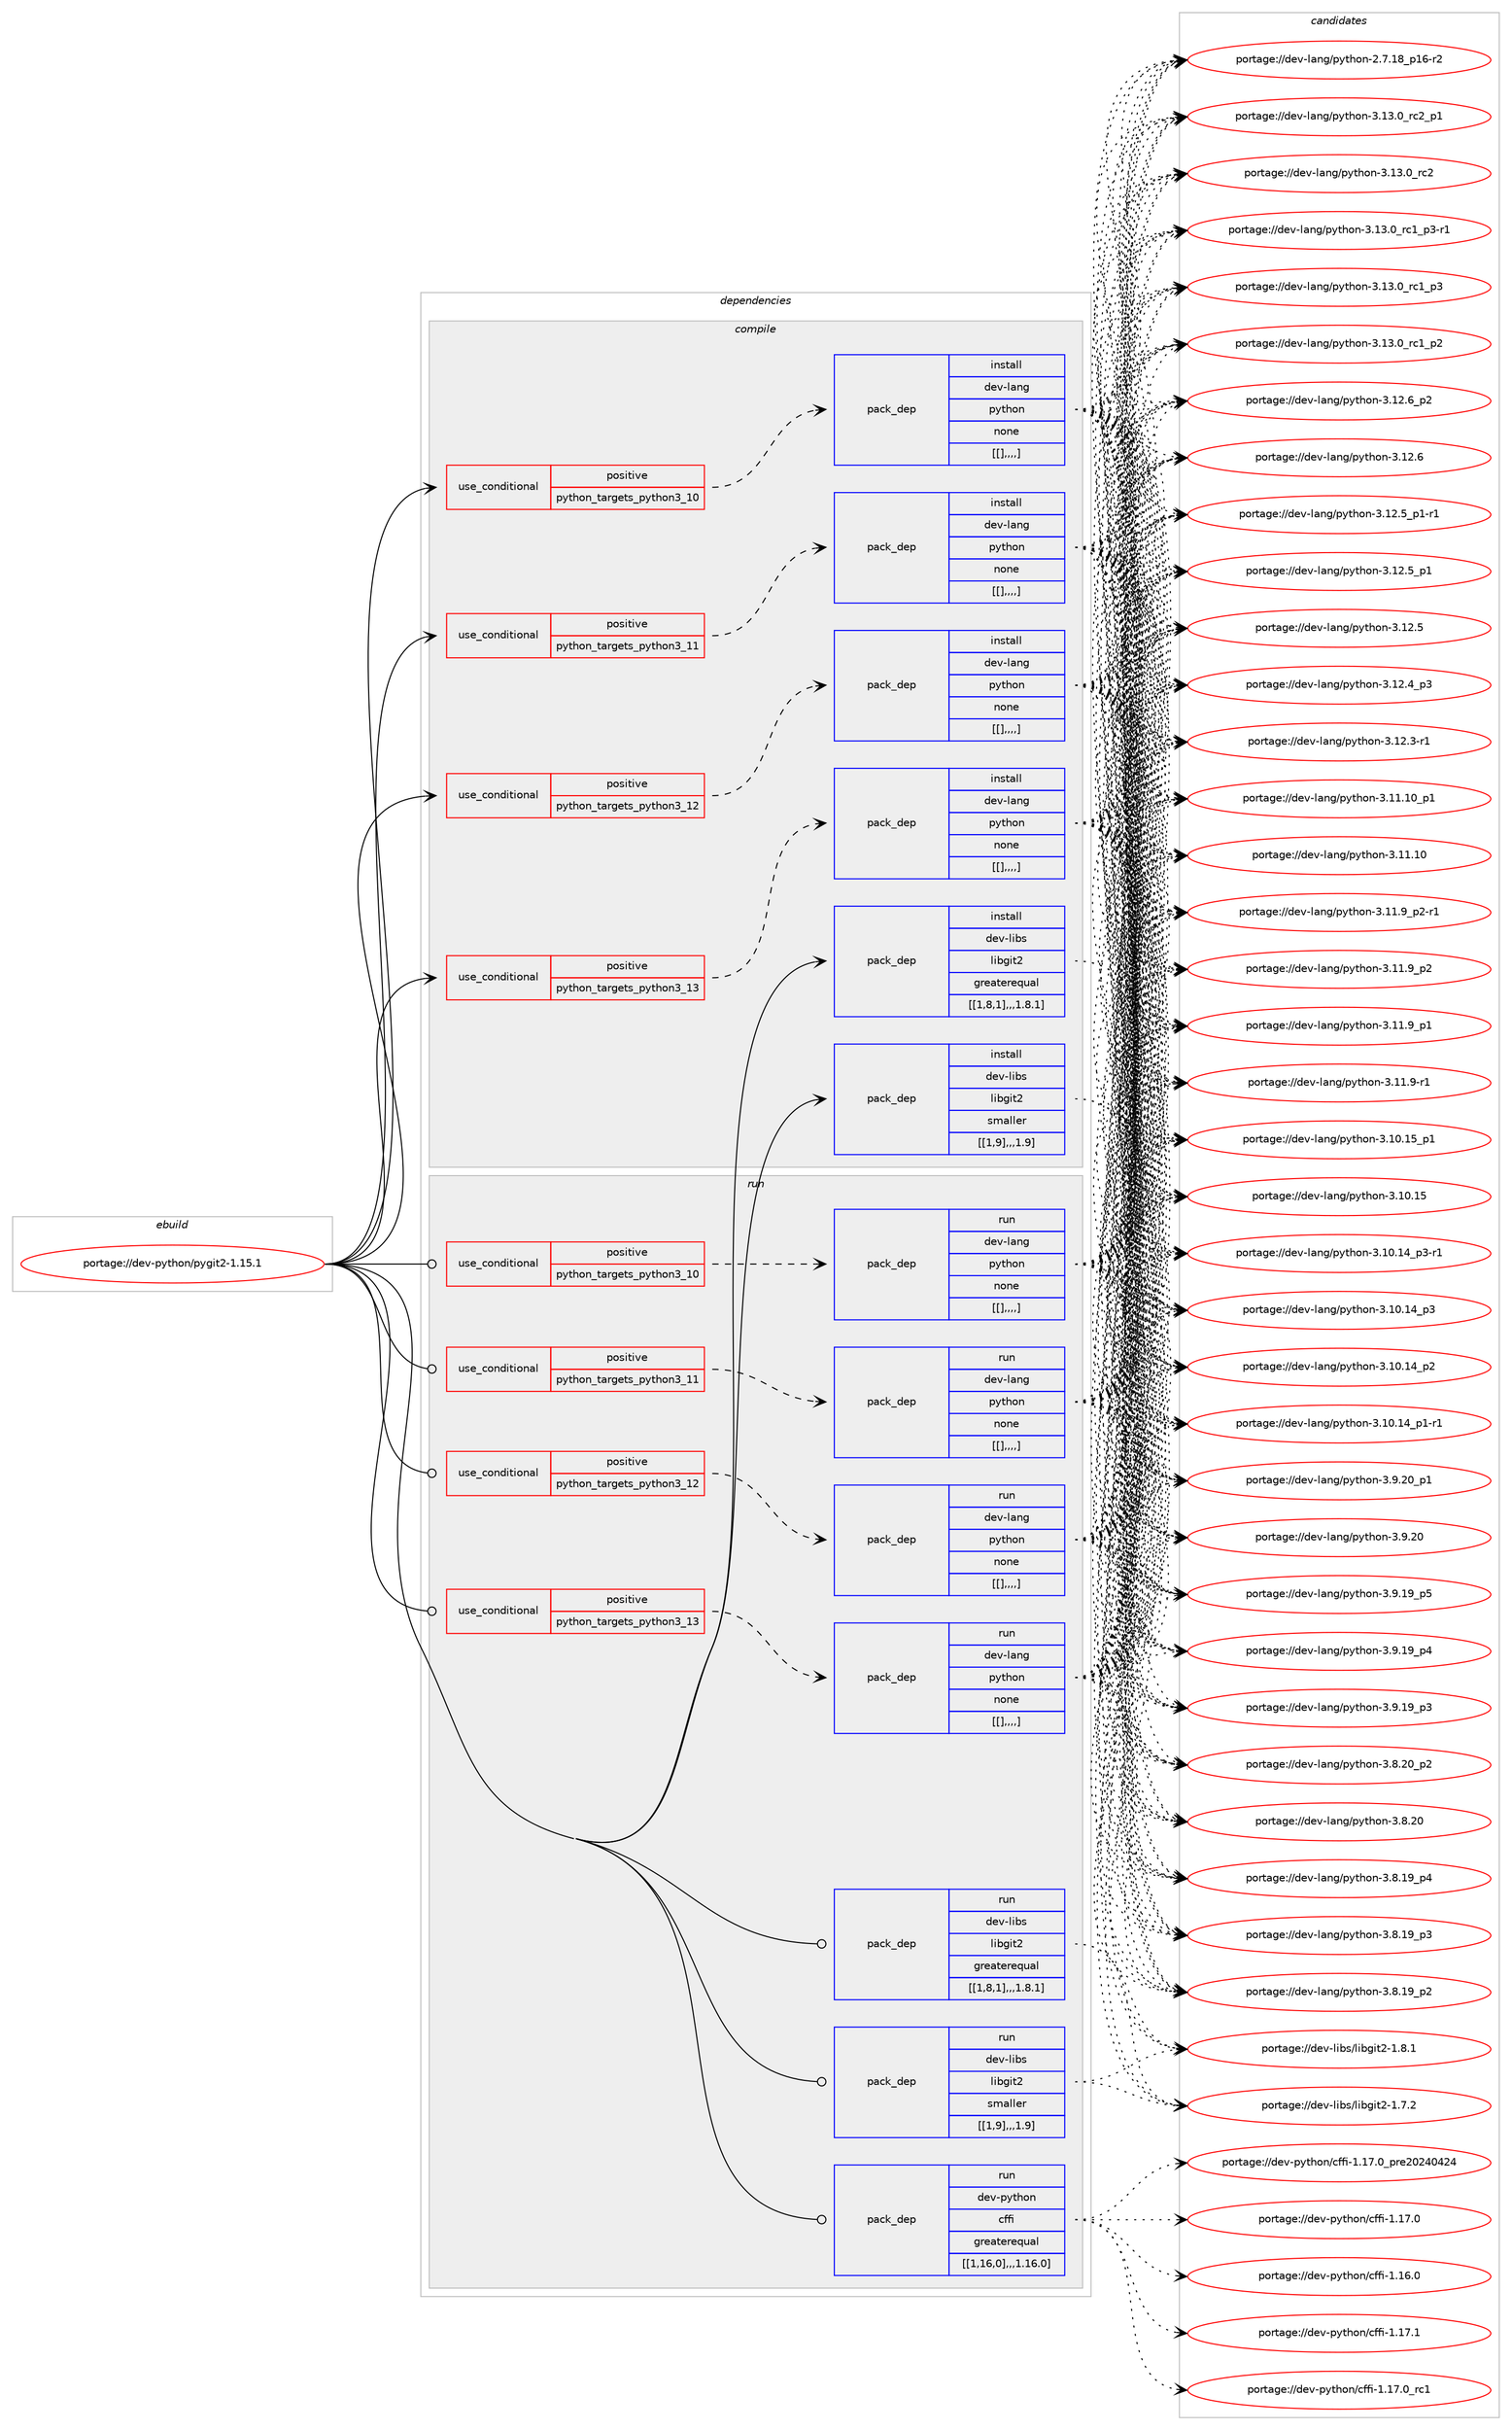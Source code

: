 digraph prolog {

# *************
# Graph options
# *************

newrank=true;
concentrate=true;
compound=true;
graph [rankdir=LR,fontname=Helvetica,fontsize=10,ranksep=1.5];#, ranksep=2.5, nodesep=0.2];
edge  [arrowhead=vee];
node  [fontname=Helvetica,fontsize=10];

# **********
# The ebuild
# **********

subgraph cluster_leftcol {
color=gray;
label=<<i>ebuild</i>>;
id [label="portage://dev-python/pygit2-1.15.1", color=red, width=4, href="../dev-python/pygit2-1.15.1.svg"];
}

# ****************
# The dependencies
# ****************

subgraph cluster_midcol {
color=gray;
label=<<i>dependencies</i>>;
subgraph cluster_compile {
fillcolor="#eeeeee";
style=filled;
label=<<i>compile</i>>;
subgraph cond38389 {
dependency159164 [label=<<TABLE BORDER="0" CELLBORDER="1" CELLSPACING="0" CELLPADDING="4"><TR><TD ROWSPAN="3" CELLPADDING="10">use_conditional</TD></TR><TR><TD>positive</TD></TR><TR><TD>python_targets_python3_10</TD></TR></TABLE>>, shape=none, color=red];
subgraph pack119558 {
dependency159165 [label=<<TABLE BORDER="0" CELLBORDER="1" CELLSPACING="0" CELLPADDING="4" WIDTH="220"><TR><TD ROWSPAN="6" CELLPADDING="30">pack_dep</TD></TR><TR><TD WIDTH="110">install</TD></TR><TR><TD>dev-lang</TD></TR><TR><TD>python</TD></TR><TR><TD>none</TD></TR><TR><TD>[[],,,,]</TD></TR></TABLE>>, shape=none, color=blue];
}
dependency159164:e -> dependency159165:w [weight=20,style="dashed",arrowhead="vee"];
}
id:e -> dependency159164:w [weight=20,style="solid",arrowhead="vee"];
subgraph cond38390 {
dependency159166 [label=<<TABLE BORDER="0" CELLBORDER="1" CELLSPACING="0" CELLPADDING="4"><TR><TD ROWSPAN="3" CELLPADDING="10">use_conditional</TD></TR><TR><TD>positive</TD></TR><TR><TD>python_targets_python3_11</TD></TR></TABLE>>, shape=none, color=red];
subgraph pack119559 {
dependency159167 [label=<<TABLE BORDER="0" CELLBORDER="1" CELLSPACING="0" CELLPADDING="4" WIDTH="220"><TR><TD ROWSPAN="6" CELLPADDING="30">pack_dep</TD></TR><TR><TD WIDTH="110">install</TD></TR><TR><TD>dev-lang</TD></TR><TR><TD>python</TD></TR><TR><TD>none</TD></TR><TR><TD>[[],,,,]</TD></TR></TABLE>>, shape=none, color=blue];
}
dependency159166:e -> dependency159167:w [weight=20,style="dashed",arrowhead="vee"];
}
id:e -> dependency159166:w [weight=20,style="solid",arrowhead="vee"];
subgraph cond38391 {
dependency159168 [label=<<TABLE BORDER="0" CELLBORDER="1" CELLSPACING="0" CELLPADDING="4"><TR><TD ROWSPAN="3" CELLPADDING="10">use_conditional</TD></TR><TR><TD>positive</TD></TR><TR><TD>python_targets_python3_12</TD></TR></TABLE>>, shape=none, color=red];
subgraph pack119560 {
dependency159169 [label=<<TABLE BORDER="0" CELLBORDER="1" CELLSPACING="0" CELLPADDING="4" WIDTH="220"><TR><TD ROWSPAN="6" CELLPADDING="30">pack_dep</TD></TR><TR><TD WIDTH="110">install</TD></TR><TR><TD>dev-lang</TD></TR><TR><TD>python</TD></TR><TR><TD>none</TD></TR><TR><TD>[[],,,,]</TD></TR></TABLE>>, shape=none, color=blue];
}
dependency159168:e -> dependency159169:w [weight=20,style="dashed",arrowhead="vee"];
}
id:e -> dependency159168:w [weight=20,style="solid",arrowhead="vee"];
subgraph cond38392 {
dependency159170 [label=<<TABLE BORDER="0" CELLBORDER="1" CELLSPACING="0" CELLPADDING="4"><TR><TD ROWSPAN="3" CELLPADDING="10">use_conditional</TD></TR><TR><TD>positive</TD></TR><TR><TD>python_targets_python3_13</TD></TR></TABLE>>, shape=none, color=red];
subgraph pack119561 {
dependency159171 [label=<<TABLE BORDER="0" CELLBORDER="1" CELLSPACING="0" CELLPADDING="4" WIDTH="220"><TR><TD ROWSPAN="6" CELLPADDING="30">pack_dep</TD></TR><TR><TD WIDTH="110">install</TD></TR><TR><TD>dev-lang</TD></TR><TR><TD>python</TD></TR><TR><TD>none</TD></TR><TR><TD>[[],,,,]</TD></TR></TABLE>>, shape=none, color=blue];
}
dependency159170:e -> dependency159171:w [weight=20,style="dashed",arrowhead="vee"];
}
id:e -> dependency159170:w [weight=20,style="solid",arrowhead="vee"];
subgraph pack119562 {
dependency159172 [label=<<TABLE BORDER="0" CELLBORDER="1" CELLSPACING="0" CELLPADDING="4" WIDTH="220"><TR><TD ROWSPAN="6" CELLPADDING="30">pack_dep</TD></TR><TR><TD WIDTH="110">install</TD></TR><TR><TD>dev-libs</TD></TR><TR><TD>libgit2</TD></TR><TR><TD>greaterequal</TD></TR><TR><TD>[[1,8,1],,,1.8.1]</TD></TR></TABLE>>, shape=none, color=blue];
}
id:e -> dependency159172:w [weight=20,style="solid",arrowhead="vee"];
subgraph pack119563 {
dependency159173 [label=<<TABLE BORDER="0" CELLBORDER="1" CELLSPACING="0" CELLPADDING="4" WIDTH="220"><TR><TD ROWSPAN="6" CELLPADDING="30">pack_dep</TD></TR><TR><TD WIDTH="110">install</TD></TR><TR><TD>dev-libs</TD></TR><TR><TD>libgit2</TD></TR><TR><TD>smaller</TD></TR><TR><TD>[[1,9],,,1.9]</TD></TR></TABLE>>, shape=none, color=blue];
}
id:e -> dependency159173:w [weight=20,style="solid",arrowhead="vee"];
}
subgraph cluster_compileandrun {
fillcolor="#eeeeee";
style=filled;
label=<<i>compile and run</i>>;
}
subgraph cluster_run {
fillcolor="#eeeeee";
style=filled;
label=<<i>run</i>>;
subgraph cond38393 {
dependency159174 [label=<<TABLE BORDER="0" CELLBORDER="1" CELLSPACING="0" CELLPADDING="4"><TR><TD ROWSPAN="3" CELLPADDING="10">use_conditional</TD></TR><TR><TD>positive</TD></TR><TR><TD>python_targets_python3_10</TD></TR></TABLE>>, shape=none, color=red];
subgraph pack119564 {
dependency159175 [label=<<TABLE BORDER="0" CELLBORDER="1" CELLSPACING="0" CELLPADDING="4" WIDTH="220"><TR><TD ROWSPAN="6" CELLPADDING="30">pack_dep</TD></TR><TR><TD WIDTH="110">run</TD></TR><TR><TD>dev-lang</TD></TR><TR><TD>python</TD></TR><TR><TD>none</TD></TR><TR><TD>[[],,,,]</TD></TR></TABLE>>, shape=none, color=blue];
}
dependency159174:e -> dependency159175:w [weight=20,style="dashed",arrowhead="vee"];
}
id:e -> dependency159174:w [weight=20,style="solid",arrowhead="odot"];
subgraph cond38394 {
dependency159176 [label=<<TABLE BORDER="0" CELLBORDER="1" CELLSPACING="0" CELLPADDING="4"><TR><TD ROWSPAN="3" CELLPADDING="10">use_conditional</TD></TR><TR><TD>positive</TD></TR><TR><TD>python_targets_python3_11</TD></TR></TABLE>>, shape=none, color=red];
subgraph pack119565 {
dependency159177 [label=<<TABLE BORDER="0" CELLBORDER="1" CELLSPACING="0" CELLPADDING="4" WIDTH="220"><TR><TD ROWSPAN="6" CELLPADDING="30">pack_dep</TD></TR><TR><TD WIDTH="110">run</TD></TR><TR><TD>dev-lang</TD></TR><TR><TD>python</TD></TR><TR><TD>none</TD></TR><TR><TD>[[],,,,]</TD></TR></TABLE>>, shape=none, color=blue];
}
dependency159176:e -> dependency159177:w [weight=20,style="dashed",arrowhead="vee"];
}
id:e -> dependency159176:w [weight=20,style="solid",arrowhead="odot"];
subgraph cond38395 {
dependency159178 [label=<<TABLE BORDER="0" CELLBORDER="1" CELLSPACING="0" CELLPADDING="4"><TR><TD ROWSPAN="3" CELLPADDING="10">use_conditional</TD></TR><TR><TD>positive</TD></TR><TR><TD>python_targets_python3_12</TD></TR></TABLE>>, shape=none, color=red];
subgraph pack119566 {
dependency159179 [label=<<TABLE BORDER="0" CELLBORDER="1" CELLSPACING="0" CELLPADDING="4" WIDTH="220"><TR><TD ROWSPAN="6" CELLPADDING="30">pack_dep</TD></TR><TR><TD WIDTH="110">run</TD></TR><TR><TD>dev-lang</TD></TR><TR><TD>python</TD></TR><TR><TD>none</TD></TR><TR><TD>[[],,,,]</TD></TR></TABLE>>, shape=none, color=blue];
}
dependency159178:e -> dependency159179:w [weight=20,style="dashed",arrowhead="vee"];
}
id:e -> dependency159178:w [weight=20,style="solid",arrowhead="odot"];
subgraph cond38396 {
dependency159180 [label=<<TABLE BORDER="0" CELLBORDER="1" CELLSPACING="0" CELLPADDING="4"><TR><TD ROWSPAN="3" CELLPADDING="10">use_conditional</TD></TR><TR><TD>positive</TD></TR><TR><TD>python_targets_python3_13</TD></TR></TABLE>>, shape=none, color=red];
subgraph pack119567 {
dependency159181 [label=<<TABLE BORDER="0" CELLBORDER="1" CELLSPACING="0" CELLPADDING="4" WIDTH="220"><TR><TD ROWSPAN="6" CELLPADDING="30">pack_dep</TD></TR><TR><TD WIDTH="110">run</TD></TR><TR><TD>dev-lang</TD></TR><TR><TD>python</TD></TR><TR><TD>none</TD></TR><TR><TD>[[],,,,]</TD></TR></TABLE>>, shape=none, color=blue];
}
dependency159180:e -> dependency159181:w [weight=20,style="dashed",arrowhead="vee"];
}
id:e -> dependency159180:w [weight=20,style="solid",arrowhead="odot"];
subgraph pack119568 {
dependency159182 [label=<<TABLE BORDER="0" CELLBORDER="1" CELLSPACING="0" CELLPADDING="4" WIDTH="220"><TR><TD ROWSPAN="6" CELLPADDING="30">pack_dep</TD></TR><TR><TD WIDTH="110">run</TD></TR><TR><TD>dev-libs</TD></TR><TR><TD>libgit2</TD></TR><TR><TD>greaterequal</TD></TR><TR><TD>[[1,8,1],,,1.8.1]</TD></TR></TABLE>>, shape=none, color=blue];
}
id:e -> dependency159182:w [weight=20,style="solid",arrowhead="odot"];
subgraph pack119569 {
dependency159183 [label=<<TABLE BORDER="0" CELLBORDER="1" CELLSPACING="0" CELLPADDING="4" WIDTH="220"><TR><TD ROWSPAN="6" CELLPADDING="30">pack_dep</TD></TR><TR><TD WIDTH="110">run</TD></TR><TR><TD>dev-libs</TD></TR><TR><TD>libgit2</TD></TR><TR><TD>smaller</TD></TR><TR><TD>[[1,9],,,1.9]</TD></TR></TABLE>>, shape=none, color=blue];
}
id:e -> dependency159183:w [weight=20,style="solid",arrowhead="odot"];
subgraph pack119570 {
dependency159184 [label=<<TABLE BORDER="0" CELLBORDER="1" CELLSPACING="0" CELLPADDING="4" WIDTH="220"><TR><TD ROWSPAN="6" CELLPADDING="30">pack_dep</TD></TR><TR><TD WIDTH="110">run</TD></TR><TR><TD>dev-python</TD></TR><TR><TD>cffi</TD></TR><TR><TD>greaterequal</TD></TR><TR><TD>[[1,16,0],,,1.16.0]</TD></TR></TABLE>>, shape=none, color=blue];
}
id:e -> dependency159184:w [weight=20,style="solid",arrowhead="odot"];
}
}

# **************
# The candidates
# **************

subgraph cluster_choices {
rank=same;
color=gray;
label=<<i>candidates</i>>;

subgraph choice119558 {
color=black;
nodesep=1;
choice100101118451089711010347112121116104111110455146495146489511499509511249 [label="portage://dev-lang/python-3.13.0_rc2_p1", color=red, width=4,href="../dev-lang/python-3.13.0_rc2_p1.svg"];
choice10010111845108971101034711212111610411111045514649514648951149950 [label="portage://dev-lang/python-3.13.0_rc2", color=red, width=4,href="../dev-lang/python-3.13.0_rc2.svg"];
choice1001011184510897110103471121211161041111104551464951464895114994995112514511449 [label="portage://dev-lang/python-3.13.0_rc1_p3-r1", color=red, width=4,href="../dev-lang/python-3.13.0_rc1_p3-r1.svg"];
choice100101118451089711010347112121116104111110455146495146489511499499511251 [label="portage://dev-lang/python-3.13.0_rc1_p3", color=red, width=4,href="../dev-lang/python-3.13.0_rc1_p3.svg"];
choice100101118451089711010347112121116104111110455146495146489511499499511250 [label="portage://dev-lang/python-3.13.0_rc1_p2", color=red, width=4,href="../dev-lang/python-3.13.0_rc1_p2.svg"];
choice100101118451089711010347112121116104111110455146495046549511250 [label="portage://dev-lang/python-3.12.6_p2", color=red, width=4,href="../dev-lang/python-3.12.6_p2.svg"];
choice10010111845108971101034711212111610411111045514649504654 [label="portage://dev-lang/python-3.12.6", color=red, width=4,href="../dev-lang/python-3.12.6.svg"];
choice1001011184510897110103471121211161041111104551464950465395112494511449 [label="portage://dev-lang/python-3.12.5_p1-r1", color=red, width=4,href="../dev-lang/python-3.12.5_p1-r1.svg"];
choice100101118451089711010347112121116104111110455146495046539511249 [label="portage://dev-lang/python-3.12.5_p1", color=red, width=4,href="../dev-lang/python-3.12.5_p1.svg"];
choice10010111845108971101034711212111610411111045514649504653 [label="portage://dev-lang/python-3.12.5", color=red, width=4,href="../dev-lang/python-3.12.5.svg"];
choice100101118451089711010347112121116104111110455146495046529511251 [label="portage://dev-lang/python-3.12.4_p3", color=red, width=4,href="../dev-lang/python-3.12.4_p3.svg"];
choice100101118451089711010347112121116104111110455146495046514511449 [label="portage://dev-lang/python-3.12.3-r1", color=red, width=4,href="../dev-lang/python-3.12.3-r1.svg"];
choice10010111845108971101034711212111610411111045514649494649489511249 [label="portage://dev-lang/python-3.11.10_p1", color=red, width=4,href="../dev-lang/python-3.11.10_p1.svg"];
choice1001011184510897110103471121211161041111104551464949464948 [label="portage://dev-lang/python-3.11.10", color=red, width=4,href="../dev-lang/python-3.11.10.svg"];
choice1001011184510897110103471121211161041111104551464949465795112504511449 [label="portage://dev-lang/python-3.11.9_p2-r1", color=red, width=4,href="../dev-lang/python-3.11.9_p2-r1.svg"];
choice100101118451089711010347112121116104111110455146494946579511250 [label="portage://dev-lang/python-3.11.9_p2", color=red, width=4,href="../dev-lang/python-3.11.9_p2.svg"];
choice100101118451089711010347112121116104111110455146494946579511249 [label="portage://dev-lang/python-3.11.9_p1", color=red, width=4,href="../dev-lang/python-3.11.9_p1.svg"];
choice100101118451089711010347112121116104111110455146494946574511449 [label="portage://dev-lang/python-3.11.9-r1", color=red, width=4,href="../dev-lang/python-3.11.9-r1.svg"];
choice10010111845108971101034711212111610411111045514649484649539511249 [label="portage://dev-lang/python-3.10.15_p1", color=red, width=4,href="../dev-lang/python-3.10.15_p1.svg"];
choice1001011184510897110103471121211161041111104551464948464953 [label="portage://dev-lang/python-3.10.15", color=red, width=4,href="../dev-lang/python-3.10.15.svg"];
choice100101118451089711010347112121116104111110455146494846495295112514511449 [label="portage://dev-lang/python-3.10.14_p3-r1", color=red, width=4,href="../dev-lang/python-3.10.14_p3-r1.svg"];
choice10010111845108971101034711212111610411111045514649484649529511251 [label="portage://dev-lang/python-3.10.14_p3", color=red, width=4,href="../dev-lang/python-3.10.14_p3.svg"];
choice10010111845108971101034711212111610411111045514649484649529511250 [label="portage://dev-lang/python-3.10.14_p2", color=red, width=4,href="../dev-lang/python-3.10.14_p2.svg"];
choice100101118451089711010347112121116104111110455146494846495295112494511449 [label="portage://dev-lang/python-3.10.14_p1-r1", color=red, width=4,href="../dev-lang/python-3.10.14_p1-r1.svg"];
choice100101118451089711010347112121116104111110455146574650489511249 [label="portage://dev-lang/python-3.9.20_p1", color=red, width=4,href="../dev-lang/python-3.9.20_p1.svg"];
choice10010111845108971101034711212111610411111045514657465048 [label="portage://dev-lang/python-3.9.20", color=red, width=4,href="../dev-lang/python-3.9.20.svg"];
choice100101118451089711010347112121116104111110455146574649579511253 [label="portage://dev-lang/python-3.9.19_p5", color=red, width=4,href="../dev-lang/python-3.9.19_p5.svg"];
choice100101118451089711010347112121116104111110455146574649579511252 [label="portage://dev-lang/python-3.9.19_p4", color=red, width=4,href="../dev-lang/python-3.9.19_p4.svg"];
choice100101118451089711010347112121116104111110455146574649579511251 [label="portage://dev-lang/python-3.9.19_p3", color=red, width=4,href="../dev-lang/python-3.9.19_p3.svg"];
choice100101118451089711010347112121116104111110455146564650489511250 [label="portage://dev-lang/python-3.8.20_p2", color=red, width=4,href="../dev-lang/python-3.8.20_p2.svg"];
choice10010111845108971101034711212111610411111045514656465048 [label="portage://dev-lang/python-3.8.20", color=red, width=4,href="../dev-lang/python-3.8.20.svg"];
choice100101118451089711010347112121116104111110455146564649579511252 [label="portage://dev-lang/python-3.8.19_p4", color=red, width=4,href="../dev-lang/python-3.8.19_p4.svg"];
choice100101118451089711010347112121116104111110455146564649579511251 [label="portage://dev-lang/python-3.8.19_p3", color=red, width=4,href="../dev-lang/python-3.8.19_p3.svg"];
choice100101118451089711010347112121116104111110455146564649579511250 [label="portage://dev-lang/python-3.8.19_p2", color=red, width=4,href="../dev-lang/python-3.8.19_p2.svg"];
choice100101118451089711010347112121116104111110455046554649569511249544511450 [label="portage://dev-lang/python-2.7.18_p16-r2", color=red, width=4,href="../dev-lang/python-2.7.18_p16-r2.svg"];
dependency159165:e -> choice100101118451089711010347112121116104111110455146495146489511499509511249:w [style=dotted,weight="100"];
dependency159165:e -> choice10010111845108971101034711212111610411111045514649514648951149950:w [style=dotted,weight="100"];
dependency159165:e -> choice1001011184510897110103471121211161041111104551464951464895114994995112514511449:w [style=dotted,weight="100"];
dependency159165:e -> choice100101118451089711010347112121116104111110455146495146489511499499511251:w [style=dotted,weight="100"];
dependency159165:e -> choice100101118451089711010347112121116104111110455146495146489511499499511250:w [style=dotted,weight="100"];
dependency159165:e -> choice100101118451089711010347112121116104111110455146495046549511250:w [style=dotted,weight="100"];
dependency159165:e -> choice10010111845108971101034711212111610411111045514649504654:w [style=dotted,weight="100"];
dependency159165:e -> choice1001011184510897110103471121211161041111104551464950465395112494511449:w [style=dotted,weight="100"];
dependency159165:e -> choice100101118451089711010347112121116104111110455146495046539511249:w [style=dotted,weight="100"];
dependency159165:e -> choice10010111845108971101034711212111610411111045514649504653:w [style=dotted,weight="100"];
dependency159165:e -> choice100101118451089711010347112121116104111110455146495046529511251:w [style=dotted,weight="100"];
dependency159165:e -> choice100101118451089711010347112121116104111110455146495046514511449:w [style=dotted,weight="100"];
dependency159165:e -> choice10010111845108971101034711212111610411111045514649494649489511249:w [style=dotted,weight="100"];
dependency159165:e -> choice1001011184510897110103471121211161041111104551464949464948:w [style=dotted,weight="100"];
dependency159165:e -> choice1001011184510897110103471121211161041111104551464949465795112504511449:w [style=dotted,weight="100"];
dependency159165:e -> choice100101118451089711010347112121116104111110455146494946579511250:w [style=dotted,weight="100"];
dependency159165:e -> choice100101118451089711010347112121116104111110455146494946579511249:w [style=dotted,weight="100"];
dependency159165:e -> choice100101118451089711010347112121116104111110455146494946574511449:w [style=dotted,weight="100"];
dependency159165:e -> choice10010111845108971101034711212111610411111045514649484649539511249:w [style=dotted,weight="100"];
dependency159165:e -> choice1001011184510897110103471121211161041111104551464948464953:w [style=dotted,weight="100"];
dependency159165:e -> choice100101118451089711010347112121116104111110455146494846495295112514511449:w [style=dotted,weight="100"];
dependency159165:e -> choice10010111845108971101034711212111610411111045514649484649529511251:w [style=dotted,weight="100"];
dependency159165:e -> choice10010111845108971101034711212111610411111045514649484649529511250:w [style=dotted,weight="100"];
dependency159165:e -> choice100101118451089711010347112121116104111110455146494846495295112494511449:w [style=dotted,weight="100"];
dependency159165:e -> choice100101118451089711010347112121116104111110455146574650489511249:w [style=dotted,weight="100"];
dependency159165:e -> choice10010111845108971101034711212111610411111045514657465048:w [style=dotted,weight="100"];
dependency159165:e -> choice100101118451089711010347112121116104111110455146574649579511253:w [style=dotted,weight="100"];
dependency159165:e -> choice100101118451089711010347112121116104111110455146574649579511252:w [style=dotted,weight="100"];
dependency159165:e -> choice100101118451089711010347112121116104111110455146574649579511251:w [style=dotted,weight="100"];
dependency159165:e -> choice100101118451089711010347112121116104111110455146564650489511250:w [style=dotted,weight="100"];
dependency159165:e -> choice10010111845108971101034711212111610411111045514656465048:w [style=dotted,weight="100"];
dependency159165:e -> choice100101118451089711010347112121116104111110455146564649579511252:w [style=dotted,weight="100"];
dependency159165:e -> choice100101118451089711010347112121116104111110455146564649579511251:w [style=dotted,weight="100"];
dependency159165:e -> choice100101118451089711010347112121116104111110455146564649579511250:w [style=dotted,weight="100"];
dependency159165:e -> choice100101118451089711010347112121116104111110455046554649569511249544511450:w [style=dotted,weight="100"];
}
subgraph choice119559 {
color=black;
nodesep=1;
choice100101118451089711010347112121116104111110455146495146489511499509511249 [label="portage://dev-lang/python-3.13.0_rc2_p1", color=red, width=4,href="../dev-lang/python-3.13.0_rc2_p1.svg"];
choice10010111845108971101034711212111610411111045514649514648951149950 [label="portage://dev-lang/python-3.13.0_rc2", color=red, width=4,href="../dev-lang/python-3.13.0_rc2.svg"];
choice1001011184510897110103471121211161041111104551464951464895114994995112514511449 [label="portage://dev-lang/python-3.13.0_rc1_p3-r1", color=red, width=4,href="../dev-lang/python-3.13.0_rc1_p3-r1.svg"];
choice100101118451089711010347112121116104111110455146495146489511499499511251 [label="portage://dev-lang/python-3.13.0_rc1_p3", color=red, width=4,href="../dev-lang/python-3.13.0_rc1_p3.svg"];
choice100101118451089711010347112121116104111110455146495146489511499499511250 [label="portage://dev-lang/python-3.13.0_rc1_p2", color=red, width=4,href="../dev-lang/python-3.13.0_rc1_p2.svg"];
choice100101118451089711010347112121116104111110455146495046549511250 [label="portage://dev-lang/python-3.12.6_p2", color=red, width=4,href="../dev-lang/python-3.12.6_p2.svg"];
choice10010111845108971101034711212111610411111045514649504654 [label="portage://dev-lang/python-3.12.6", color=red, width=4,href="../dev-lang/python-3.12.6.svg"];
choice1001011184510897110103471121211161041111104551464950465395112494511449 [label="portage://dev-lang/python-3.12.5_p1-r1", color=red, width=4,href="../dev-lang/python-3.12.5_p1-r1.svg"];
choice100101118451089711010347112121116104111110455146495046539511249 [label="portage://dev-lang/python-3.12.5_p1", color=red, width=4,href="../dev-lang/python-3.12.5_p1.svg"];
choice10010111845108971101034711212111610411111045514649504653 [label="portage://dev-lang/python-3.12.5", color=red, width=4,href="../dev-lang/python-3.12.5.svg"];
choice100101118451089711010347112121116104111110455146495046529511251 [label="portage://dev-lang/python-3.12.4_p3", color=red, width=4,href="../dev-lang/python-3.12.4_p3.svg"];
choice100101118451089711010347112121116104111110455146495046514511449 [label="portage://dev-lang/python-3.12.3-r1", color=red, width=4,href="../dev-lang/python-3.12.3-r1.svg"];
choice10010111845108971101034711212111610411111045514649494649489511249 [label="portage://dev-lang/python-3.11.10_p1", color=red, width=4,href="../dev-lang/python-3.11.10_p1.svg"];
choice1001011184510897110103471121211161041111104551464949464948 [label="portage://dev-lang/python-3.11.10", color=red, width=4,href="../dev-lang/python-3.11.10.svg"];
choice1001011184510897110103471121211161041111104551464949465795112504511449 [label="portage://dev-lang/python-3.11.9_p2-r1", color=red, width=4,href="../dev-lang/python-3.11.9_p2-r1.svg"];
choice100101118451089711010347112121116104111110455146494946579511250 [label="portage://dev-lang/python-3.11.9_p2", color=red, width=4,href="../dev-lang/python-3.11.9_p2.svg"];
choice100101118451089711010347112121116104111110455146494946579511249 [label="portage://dev-lang/python-3.11.9_p1", color=red, width=4,href="../dev-lang/python-3.11.9_p1.svg"];
choice100101118451089711010347112121116104111110455146494946574511449 [label="portage://dev-lang/python-3.11.9-r1", color=red, width=4,href="../dev-lang/python-3.11.9-r1.svg"];
choice10010111845108971101034711212111610411111045514649484649539511249 [label="portage://dev-lang/python-3.10.15_p1", color=red, width=4,href="../dev-lang/python-3.10.15_p1.svg"];
choice1001011184510897110103471121211161041111104551464948464953 [label="portage://dev-lang/python-3.10.15", color=red, width=4,href="../dev-lang/python-3.10.15.svg"];
choice100101118451089711010347112121116104111110455146494846495295112514511449 [label="portage://dev-lang/python-3.10.14_p3-r1", color=red, width=4,href="../dev-lang/python-3.10.14_p3-r1.svg"];
choice10010111845108971101034711212111610411111045514649484649529511251 [label="portage://dev-lang/python-3.10.14_p3", color=red, width=4,href="../dev-lang/python-3.10.14_p3.svg"];
choice10010111845108971101034711212111610411111045514649484649529511250 [label="portage://dev-lang/python-3.10.14_p2", color=red, width=4,href="../dev-lang/python-3.10.14_p2.svg"];
choice100101118451089711010347112121116104111110455146494846495295112494511449 [label="portage://dev-lang/python-3.10.14_p1-r1", color=red, width=4,href="../dev-lang/python-3.10.14_p1-r1.svg"];
choice100101118451089711010347112121116104111110455146574650489511249 [label="portage://dev-lang/python-3.9.20_p1", color=red, width=4,href="../dev-lang/python-3.9.20_p1.svg"];
choice10010111845108971101034711212111610411111045514657465048 [label="portage://dev-lang/python-3.9.20", color=red, width=4,href="../dev-lang/python-3.9.20.svg"];
choice100101118451089711010347112121116104111110455146574649579511253 [label="portage://dev-lang/python-3.9.19_p5", color=red, width=4,href="../dev-lang/python-3.9.19_p5.svg"];
choice100101118451089711010347112121116104111110455146574649579511252 [label="portage://dev-lang/python-3.9.19_p4", color=red, width=4,href="../dev-lang/python-3.9.19_p4.svg"];
choice100101118451089711010347112121116104111110455146574649579511251 [label="portage://dev-lang/python-3.9.19_p3", color=red, width=4,href="../dev-lang/python-3.9.19_p3.svg"];
choice100101118451089711010347112121116104111110455146564650489511250 [label="portage://dev-lang/python-3.8.20_p2", color=red, width=4,href="../dev-lang/python-3.8.20_p2.svg"];
choice10010111845108971101034711212111610411111045514656465048 [label="portage://dev-lang/python-3.8.20", color=red, width=4,href="../dev-lang/python-3.8.20.svg"];
choice100101118451089711010347112121116104111110455146564649579511252 [label="portage://dev-lang/python-3.8.19_p4", color=red, width=4,href="../dev-lang/python-3.8.19_p4.svg"];
choice100101118451089711010347112121116104111110455146564649579511251 [label="portage://dev-lang/python-3.8.19_p3", color=red, width=4,href="../dev-lang/python-3.8.19_p3.svg"];
choice100101118451089711010347112121116104111110455146564649579511250 [label="portage://dev-lang/python-3.8.19_p2", color=red, width=4,href="../dev-lang/python-3.8.19_p2.svg"];
choice100101118451089711010347112121116104111110455046554649569511249544511450 [label="portage://dev-lang/python-2.7.18_p16-r2", color=red, width=4,href="../dev-lang/python-2.7.18_p16-r2.svg"];
dependency159167:e -> choice100101118451089711010347112121116104111110455146495146489511499509511249:w [style=dotted,weight="100"];
dependency159167:e -> choice10010111845108971101034711212111610411111045514649514648951149950:w [style=dotted,weight="100"];
dependency159167:e -> choice1001011184510897110103471121211161041111104551464951464895114994995112514511449:w [style=dotted,weight="100"];
dependency159167:e -> choice100101118451089711010347112121116104111110455146495146489511499499511251:w [style=dotted,weight="100"];
dependency159167:e -> choice100101118451089711010347112121116104111110455146495146489511499499511250:w [style=dotted,weight="100"];
dependency159167:e -> choice100101118451089711010347112121116104111110455146495046549511250:w [style=dotted,weight="100"];
dependency159167:e -> choice10010111845108971101034711212111610411111045514649504654:w [style=dotted,weight="100"];
dependency159167:e -> choice1001011184510897110103471121211161041111104551464950465395112494511449:w [style=dotted,weight="100"];
dependency159167:e -> choice100101118451089711010347112121116104111110455146495046539511249:w [style=dotted,weight="100"];
dependency159167:e -> choice10010111845108971101034711212111610411111045514649504653:w [style=dotted,weight="100"];
dependency159167:e -> choice100101118451089711010347112121116104111110455146495046529511251:w [style=dotted,weight="100"];
dependency159167:e -> choice100101118451089711010347112121116104111110455146495046514511449:w [style=dotted,weight="100"];
dependency159167:e -> choice10010111845108971101034711212111610411111045514649494649489511249:w [style=dotted,weight="100"];
dependency159167:e -> choice1001011184510897110103471121211161041111104551464949464948:w [style=dotted,weight="100"];
dependency159167:e -> choice1001011184510897110103471121211161041111104551464949465795112504511449:w [style=dotted,weight="100"];
dependency159167:e -> choice100101118451089711010347112121116104111110455146494946579511250:w [style=dotted,weight="100"];
dependency159167:e -> choice100101118451089711010347112121116104111110455146494946579511249:w [style=dotted,weight="100"];
dependency159167:e -> choice100101118451089711010347112121116104111110455146494946574511449:w [style=dotted,weight="100"];
dependency159167:e -> choice10010111845108971101034711212111610411111045514649484649539511249:w [style=dotted,weight="100"];
dependency159167:e -> choice1001011184510897110103471121211161041111104551464948464953:w [style=dotted,weight="100"];
dependency159167:e -> choice100101118451089711010347112121116104111110455146494846495295112514511449:w [style=dotted,weight="100"];
dependency159167:e -> choice10010111845108971101034711212111610411111045514649484649529511251:w [style=dotted,weight="100"];
dependency159167:e -> choice10010111845108971101034711212111610411111045514649484649529511250:w [style=dotted,weight="100"];
dependency159167:e -> choice100101118451089711010347112121116104111110455146494846495295112494511449:w [style=dotted,weight="100"];
dependency159167:e -> choice100101118451089711010347112121116104111110455146574650489511249:w [style=dotted,weight="100"];
dependency159167:e -> choice10010111845108971101034711212111610411111045514657465048:w [style=dotted,weight="100"];
dependency159167:e -> choice100101118451089711010347112121116104111110455146574649579511253:w [style=dotted,weight="100"];
dependency159167:e -> choice100101118451089711010347112121116104111110455146574649579511252:w [style=dotted,weight="100"];
dependency159167:e -> choice100101118451089711010347112121116104111110455146574649579511251:w [style=dotted,weight="100"];
dependency159167:e -> choice100101118451089711010347112121116104111110455146564650489511250:w [style=dotted,weight="100"];
dependency159167:e -> choice10010111845108971101034711212111610411111045514656465048:w [style=dotted,weight="100"];
dependency159167:e -> choice100101118451089711010347112121116104111110455146564649579511252:w [style=dotted,weight="100"];
dependency159167:e -> choice100101118451089711010347112121116104111110455146564649579511251:w [style=dotted,weight="100"];
dependency159167:e -> choice100101118451089711010347112121116104111110455146564649579511250:w [style=dotted,weight="100"];
dependency159167:e -> choice100101118451089711010347112121116104111110455046554649569511249544511450:w [style=dotted,weight="100"];
}
subgraph choice119560 {
color=black;
nodesep=1;
choice100101118451089711010347112121116104111110455146495146489511499509511249 [label="portage://dev-lang/python-3.13.0_rc2_p1", color=red, width=4,href="../dev-lang/python-3.13.0_rc2_p1.svg"];
choice10010111845108971101034711212111610411111045514649514648951149950 [label="portage://dev-lang/python-3.13.0_rc2", color=red, width=4,href="../dev-lang/python-3.13.0_rc2.svg"];
choice1001011184510897110103471121211161041111104551464951464895114994995112514511449 [label="portage://dev-lang/python-3.13.0_rc1_p3-r1", color=red, width=4,href="../dev-lang/python-3.13.0_rc1_p3-r1.svg"];
choice100101118451089711010347112121116104111110455146495146489511499499511251 [label="portage://dev-lang/python-3.13.0_rc1_p3", color=red, width=4,href="../dev-lang/python-3.13.0_rc1_p3.svg"];
choice100101118451089711010347112121116104111110455146495146489511499499511250 [label="portage://dev-lang/python-3.13.0_rc1_p2", color=red, width=4,href="../dev-lang/python-3.13.0_rc1_p2.svg"];
choice100101118451089711010347112121116104111110455146495046549511250 [label="portage://dev-lang/python-3.12.6_p2", color=red, width=4,href="../dev-lang/python-3.12.6_p2.svg"];
choice10010111845108971101034711212111610411111045514649504654 [label="portage://dev-lang/python-3.12.6", color=red, width=4,href="../dev-lang/python-3.12.6.svg"];
choice1001011184510897110103471121211161041111104551464950465395112494511449 [label="portage://dev-lang/python-3.12.5_p1-r1", color=red, width=4,href="../dev-lang/python-3.12.5_p1-r1.svg"];
choice100101118451089711010347112121116104111110455146495046539511249 [label="portage://dev-lang/python-3.12.5_p1", color=red, width=4,href="../dev-lang/python-3.12.5_p1.svg"];
choice10010111845108971101034711212111610411111045514649504653 [label="portage://dev-lang/python-3.12.5", color=red, width=4,href="../dev-lang/python-3.12.5.svg"];
choice100101118451089711010347112121116104111110455146495046529511251 [label="portage://dev-lang/python-3.12.4_p3", color=red, width=4,href="../dev-lang/python-3.12.4_p3.svg"];
choice100101118451089711010347112121116104111110455146495046514511449 [label="portage://dev-lang/python-3.12.3-r1", color=red, width=4,href="../dev-lang/python-3.12.3-r1.svg"];
choice10010111845108971101034711212111610411111045514649494649489511249 [label="portage://dev-lang/python-3.11.10_p1", color=red, width=4,href="../dev-lang/python-3.11.10_p1.svg"];
choice1001011184510897110103471121211161041111104551464949464948 [label="portage://dev-lang/python-3.11.10", color=red, width=4,href="../dev-lang/python-3.11.10.svg"];
choice1001011184510897110103471121211161041111104551464949465795112504511449 [label="portage://dev-lang/python-3.11.9_p2-r1", color=red, width=4,href="../dev-lang/python-3.11.9_p2-r1.svg"];
choice100101118451089711010347112121116104111110455146494946579511250 [label="portage://dev-lang/python-3.11.9_p2", color=red, width=4,href="../dev-lang/python-3.11.9_p2.svg"];
choice100101118451089711010347112121116104111110455146494946579511249 [label="portage://dev-lang/python-3.11.9_p1", color=red, width=4,href="../dev-lang/python-3.11.9_p1.svg"];
choice100101118451089711010347112121116104111110455146494946574511449 [label="portage://dev-lang/python-3.11.9-r1", color=red, width=4,href="../dev-lang/python-3.11.9-r1.svg"];
choice10010111845108971101034711212111610411111045514649484649539511249 [label="portage://dev-lang/python-3.10.15_p1", color=red, width=4,href="../dev-lang/python-3.10.15_p1.svg"];
choice1001011184510897110103471121211161041111104551464948464953 [label="portage://dev-lang/python-3.10.15", color=red, width=4,href="../dev-lang/python-3.10.15.svg"];
choice100101118451089711010347112121116104111110455146494846495295112514511449 [label="portage://dev-lang/python-3.10.14_p3-r1", color=red, width=4,href="../dev-lang/python-3.10.14_p3-r1.svg"];
choice10010111845108971101034711212111610411111045514649484649529511251 [label="portage://dev-lang/python-3.10.14_p3", color=red, width=4,href="../dev-lang/python-3.10.14_p3.svg"];
choice10010111845108971101034711212111610411111045514649484649529511250 [label="portage://dev-lang/python-3.10.14_p2", color=red, width=4,href="../dev-lang/python-3.10.14_p2.svg"];
choice100101118451089711010347112121116104111110455146494846495295112494511449 [label="portage://dev-lang/python-3.10.14_p1-r1", color=red, width=4,href="../dev-lang/python-3.10.14_p1-r1.svg"];
choice100101118451089711010347112121116104111110455146574650489511249 [label="portage://dev-lang/python-3.9.20_p1", color=red, width=4,href="../dev-lang/python-3.9.20_p1.svg"];
choice10010111845108971101034711212111610411111045514657465048 [label="portage://dev-lang/python-3.9.20", color=red, width=4,href="../dev-lang/python-3.9.20.svg"];
choice100101118451089711010347112121116104111110455146574649579511253 [label="portage://dev-lang/python-3.9.19_p5", color=red, width=4,href="../dev-lang/python-3.9.19_p5.svg"];
choice100101118451089711010347112121116104111110455146574649579511252 [label="portage://dev-lang/python-3.9.19_p4", color=red, width=4,href="../dev-lang/python-3.9.19_p4.svg"];
choice100101118451089711010347112121116104111110455146574649579511251 [label="portage://dev-lang/python-3.9.19_p3", color=red, width=4,href="../dev-lang/python-3.9.19_p3.svg"];
choice100101118451089711010347112121116104111110455146564650489511250 [label="portage://dev-lang/python-3.8.20_p2", color=red, width=4,href="../dev-lang/python-3.8.20_p2.svg"];
choice10010111845108971101034711212111610411111045514656465048 [label="portage://dev-lang/python-3.8.20", color=red, width=4,href="../dev-lang/python-3.8.20.svg"];
choice100101118451089711010347112121116104111110455146564649579511252 [label="portage://dev-lang/python-3.8.19_p4", color=red, width=4,href="../dev-lang/python-3.8.19_p4.svg"];
choice100101118451089711010347112121116104111110455146564649579511251 [label="portage://dev-lang/python-3.8.19_p3", color=red, width=4,href="../dev-lang/python-3.8.19_p3.svg"];
choice100101118451089711010347112121116104111110455146564649579511250 [label="portage://dev-lang/python-3.8.19_p2", color=red, width=4,href="../dev-lang/python-3.8.19_p2.svg"];
choice100101118451089711010347112121116104111110455046554649569511249544511450 [label="portage://dev-lang/python-2.7.18_p16-r2", color=red, width=4,href="../dev-lang/python-2.7.18_p16-r2.svg"];
dependency159169:e -> choice100101118451089711010347112121116104111110455146495146489511499509511249:w [style=dotted,weight="100"];
dependency159169:e -> choice10010111845108971101034711212111610411111045514649514648951149950:w [style=dotted,weight="100"];
dependency159169:e -> choice1001011184510897110103471121211161041111104551464951464895114994995112514511449:w [style=dotted,weight="100"];
dependency159169:e -> choice100101118451089711010347112121116104111110455146495146489511499499511251:w [style=dotted,weight="100"];
dependency159169:e -> choice100101118451089711010347112121116104111110455146495146489511499499511250:w [style=dotted,weight="100"];
dependency159169:e -> choice100101118451089711010347112121116104111110455146495046549511250:w [style=dotted,weight="100"];
dependency159169:e -> choice10010111845108971101034711212111610411111045514649504654:w [style=dotted,weight="100"];
dependency159169:e -> choice1001011184510897110103471121211161041111104551464950465395112494511449:w [style=dotted,weight="100"];
dependency159169:e -> choice100101118451089711010347112121116104111110455146495046539511249:w [style=dotted,weight="100"];
dependency159169:e -> choice10010111845108971101034711212111610411111045514649504653:w [style=dotted,weight="100"];
dependency159169:e -> choice100101118451089711010347112121116104111110455146495046529511251:w [style=dotted,weight="100"];
dependency159169:e -> choice100101118451089711010347112121116104111110455146495046514511449:w [style=dotted,weight="100"];
dependency159169:e -> choice10010111845108971101034711212111610411111045514649494649489511249:w [style=dotted,weight="100"];
dependency159169:e -> choice1001011184510897110103471121211161041111104551464949464948:w [style=dotted,weight="100"];
dependency159169:e -> choice1001011184510897110103471121211161041111104551464949465795112504511449:w [style=dotted,weight="100"];
dependency159169:e -> choice100101118451089711010347112121116104111110455146494946579511250:w [style=dotted,weight="100"];
dependency159169:e -> choice100101118451089711010347112121116104111110455146494946579511249:w [style=dotted,weight="100"];
dependency159169:e -> choice100101118451089711010347112121116104111110455146494946574511449:w [style=dotted,weight="100"];
dependency159169:e -> choice10010111845108971101034711212111610411111045514649484649539511249:w [style=dotted,weight="100"];
dependency159169:e -> choice1001011184510897110103471121211161041111104551464948464953:w [style=dotted,weight="100"];
dependency159169:e -> choice100101118451089711010347112121116104111110455146494846495295112514511449:w [style=dotted,weight="100"];
dependency159169:e -> choice10010111845108971101034711212111610411111045514649484649529511251:w [style=dotted,weight="100"];
dependency159169:e -> choice10010111845108971101034711212111610411111045514649484649529511250:w [style=dotted,weight="100"];
dependency159169:e -> choice100101118451089711010347112121116104111110455146494846495295112494511449:w [style=dotted,weight="100"];
dependency159169:e -> choice100101118451089711010347112121116104111110455146574650489511249:w [style=dotted,weight="100"];
dependency159169:e -> choice10010111845108971101034711212111610411111045514657465048:w [style=dotted,weight="100"];
dependency159169:e -> choice100101118451089711010347112121116104111110455146574649579511253:w [style=dotted,weight="100"];
dependency159169:e -> choice100101118451089711010347112121116104111110455146574649579511252:w [style=dotted,weight="100"];
dependency159169:e -> choice100101118451089711010347112121116104111110455146574649579511251:w [style=dotted,weight="100"];
dependency159169:e -> choice100101118451089711010347112121116104111110455146564650489511250:w [style=dotted,weight="100"];
dependency159169:e -> choice10010111845108971101034711212111610411111045514656465048:w [style=dotted,weight="100"];
dependency159169:e -> choice100101118451089711010347112121116104111110455146564649579511252:w [style=dotted,weight="100"];
dependency159169:e -> choice100101118451089711010347112121116104111110455146564649579511251:w [style=dotted,weight="100"];
dependency159169:e -> choice100101118451089711010347112121116104111110455146564649579511250:w [style=dotted,weight="100"];
dependency159169:e -> choice100101118451089711010347112121116104111110455046554649569511249544511450:w [style=dotted,weight="100"];
}
subgraph choice119561 {
color=black;
nodesep=1;
choice100101118451089711010347112121116104111110455146495146489511499509511249 [label="portage://dev-lang/python-3.13.0_rc2_p1", color=red, width=4,href="../dev-lang/python-3.13.0_rc2_p1.svg"];
choice10010111845108971101034711212111610411111045514649514648951149950 [label="portage://dev-lang/python-3.13.0_rc2", color=red, width=4,href="../dev-lang/python-3.13.0_rc2.svg"];
choice1001011184510897110103471121211161041111104551464951464895114994995112514511449 [label="portage://dev-lang/python-3.13.0_rc1_p3-r1", color=red, width=4,href="../dev-lang/python-3.13.0_rc1_p3-r1.svg"];
choice100101118451089711010347112121116104111110455146495146489511499499511251 [label="portage://dev-lang/python-3.13.0_rc1_p3", color=red, width=4,href="../dev-lang/python-3.13.0_rc1_p3.svg"];
choice100101118451089711010347112121116104111110455146495146489511499499511250 [label="portage://dev-lang/python-3.13.0_rc1_p2", color=red, width=4,href="../dev-lang/python-3.13.0_rc1_p2.svg"];
choice100101118451089711010347112121116104111110455146495046549511250 [label="portage://dev-lang/python-3.12.6_p2", color=red, width=4,href="../dev-lang/python-3.12.6_p2.svg"];
choice10010111845108971101034711212111610411111045514649504654 [label="portage://dev-lang/python-3.12.6", color=red, width=4,href="../dev-lang/python-3.12.6.svg"];
choice1001011184510897110103471121211161041111104551464950465395112494511449 [label="portage://dev-lang/python-3.12.5_p1-r1", color=red, width=4,href="../dev-lang/python-3.12.5_p1-r1.svg"];
choice100101118451089711010347112121116104111110455146495046539511249 [label="portage://dev-lang/python-3.12.5_p1", color=red, width=4,href="../dev-lang/python-3.12.5_p1.svg"];
choice10010111845108971101034711212111610411111045514649504653 [label="portage://dev-lang/python-3.12.5", color=red, width=4,href="../dev-lang/python-3.12.5.svg"];
choice100101118451089711010347112121116104111110455146495046529511251 [label="portage://dev-lang/python-3.12.4_p3", color=red, width=4,href="../dev-lang/python-3.12.4_p3.svg"];
choice100101118451089711010347112121116104111110455146495046514511449 [label="portage://dev-lang/python-3.12.3-r1", color=red, width=4,href="../dev-lang/python-3.12.3-r1.svg"];
choice10010111845108971101034711212111610411111045514649494649489511249 [label="portage://dev-lang/python-3.11.10_p1", color=red, width=4,href="../dev-lang/python-3.11.10_p1.svg"];
choice1001011184510897110103471121211161041111104551464949464948 [label="portage://dev-lang/python-3.11.10", color=red, width=4,href="../dev-lang/python-3.11.10.svg"];
choice1001011184510897110103471121211161041111104551464949465795112504511449 [label="portage://dev-lang/python-3.11.9_p2-r1", color=red, width=4,href="../dev-lang/python-3.11.9_p2-r1.svg"];
choice100101118451089711010347112121116104111110455146494946579511250 [label="portage://dev-lang/python-3.11.9_p2", color=red, width=4,href="../dev-lang/python-3.11.9_p2.svg"];
choice100101118451089711010347112121116104111110455146494946579511249 [label="portage://dev-lang/python-3.11.9_p1", color=red, width=4,href="../dev-lang/python-3.11.9_p1.svg"];
choice100101118451089711010347112121116104111110455146494946574511449 [label="portage://dev-lang/python-3.11.9-r1", color=red, width=4,href="../dev-lang/python-3.11.9-r1.svg"];
choice10010111845108971101034711212111610411111045514649484649539511249 [label="portage://dev-lang/python-3.10.15_p1", color=red, width=4,href="../dev-lang/python-3.10.15_p1.svg"];
choice1001011184510897110103471121211161041111104551464948464953 [label="portage://dev-lang/python-3.10.15", color=red, width=4,href="../dev-lang/python-3.10.15.svg"];
choice100101118451089711010347112121116104111110455146494846495295112514511449 [label="portage://dev-lang/python-3.10.14_p3-r1", color=red, width=4,href="../dev-lang/python-3.10.14_p3-r1.svg"];
choice10010111845108971101034711212111610411111045514649484649529511251 [label="portage://dev-lang/python-3.10.14_p3", color=red, width=4,href="../dev-lang/python-3.10.14_p3.svg"];
choice10010111845108971101034711212111610411111045514649484649529511250 [label="portage://dev-lang/python-3.10.14_p2", color=red, width=4,href="../dev-lang/python-3.10.14_p2.svg"];
choice100101118451089711010347112121116104111110455146494846495295112494511449 [label="portage://dev-lang/python-3.10.14_p1-r1", color=red, width=4,href="../dev-lang/python-3.10.14_p1-r1.svg"];
choice100101118451089711010347112121116104111110455146574650489511249 [label="portage://dev-lang/python-3.9.20_p1", color=red, width=4,href="../dev-lang/python-3.9.20_p1.svg"];
choice10010111845108971101034711212111610411111045514657465048 [label="portage://dev-lang/python-3.9.20", color=red, width=4,href="../dev-lang/python-3.9.20.svg"];
choice100101118451089711010347112121116104111110455146574649579511253 [label="portage://dev-lang/python-3.9.19_p5", color=red, width=4,href="../dev-lang/python-3.9.19_p5.svg"];
choice100101118451089711010347112121116104111110455146574649579511252 [label="portage://dev-lang/python-3.9.19_p4", color=red, width=4,href="../dev-lang/python-3.9.19_p4.svg"];
choice100101118451089711010347112121116104111110455146574649579511251 [label="portage://dev-lang/python-3.9.19_p3", color=red, width=4,href="../dev-lang/python-3.9.19_p3.svg"];
choice100101118451089711010347112121116104111110455146564650489511250 [label="portage://dev-lang/python-3.8.20_p2", color=red, width=4,href="../dev-lang/python-3.8.20_p2.svg"];
choice10010111845108971101034711212111610411111045514656465048 [label="portage://dev-lang/python-3.8.20", color=red, width=4,href="../dev-lang/python-3.8.20.svg"];
choice100101118451089711010347112121116104111110455146564649579511252 [label="portage://dev-lang/python-3.8.19_p4", color=red, width=4,href="../dev-lang/python-3.8.19_p4.svg"];
choice100101118451089711010347112121116104111110455146564649579511251 [label="portage://dev-lang/python-3.8.19_p3", color=red, width=4,href="../dev-lang/python-3.8.19_p3.svg"];
choice100101118451089711010347112121116104111110455146564649579511250 [label="portage://dev-lang/python-3.8.19_p2", color=red, width=4,href="../dev-lang/python-3.8.19_p2.svg"];
choice100101118451089711010347112121116104111110455046554649569511249544511450 [label="portage://dev-lang/python-2.7.18_p16-r2", color=red, width=4,href="../dev-lang/python-2.7.18_p16-r2.svg"];
dependency159171:e -> choice100101118451089711010347112121116104111110455146495146489511499509511249:w [style=dotted,weight="100"];
dependency159171:e -> choice10010111845108971101034711212111610411111045514649514648951149950:w [style=dotted,weight="100"];
dependency159171:e -> choice1001011184510897110103471121211161041111104551464951464895114994995112514511449:w [style=dotted,weight="100"];
dependency159171:e -> choice100101118451089711010347112121116104111110455146495146489511499499511251:w [style=dotted,weight="100"];
dependency159171:e -> choice100101118451089711010347112121116104111110455146495146489511499499511250:w [style=dotted,weight="100"];
dependency159171:e -> choice100101118451089711010347112121116104111110455146495046549511250:w [style=dotted,weight="100"];
dependency159171:e -> choice10010111845108971101034711212111610411111045514649504654:w [style=dotted,weight="100"];
dependency159171:e -> choice1001011184510897110103471121211161041111104551464950465395112494511449:w [style=dotted,weight="100"];
dependency159171:e -> choice100101118451089711010347112121116104111110455146495046539511249:w [style=dotted,weight="100"];
dependency159171:e -> choice10010111845108971101034711212111610411111045514649504653:w [style=dotted,weight="100"];
dependency159171:e -> choice100101118451089711010347112121116104111110455146495046529511251:w [style=dotted,weight="100"];
dependency159171:e -> choice100101118451089711010347112121116104111110455146495046514511449:w [style=dotted,weight="100"];
dependency159171:e -> choice10010111845108971101034711212111610411111045514649494649489511249:w [style=dotted,weight="100"];
dependency159171:e -> choice1001011184510897110103471121211161041111104551464949464948:w [style=dotted,weight="100"];
dependency159171:e -> choice1001011184510897110103471121211161041111104551464949465795112504511449:w [style=dotted,weight="100"];
dependency159171:e -> choice100101118451089711010347112121116104111110455146494946579511250:w [style=dotted,weight="100"];
dependency159171:e -> choice100101118451089711010347112121116104111110455146494946579511249:w [style=dotted,weight="100"];
dependency159171:e -> choice100101118451089711010347112121116104111110455146494946574511449:w [style=dotted,weight="100"];
dependency159171:e -> choice10010111845108971101034711212111610411111045514649484649539511249:w [style=dotted,weight="100"];
dependency159171:e -> choice1001011184510897110103471121211161041111104551464948464953:w [style=dotted,weight="100"];
dependency159171:e -> choice100101118451089711010347112121116104111110455146494846495295112514511449:w [style=dotted,weight="100"];
dependency159171:e -> choice10010111845108971101034711212111610411111045514649484649529511251:w [style=dotted,weight="100"];
dependency159171:e -> choice10010111845108971101034711212111610411111045514649484649529511250:w [style=dotted,weight="100"];
dependency159171:e -> choice100101118451089711010347112121116104111110455146494846495295112494511449:w [style=dotted,weight="100"];
dependency159171:e -> choice100101118451089711010347112121116104111110455146574650489511249:w [style=dotted,weight="100"];
dependency159171:e -> choice10010111845108971101034711212111610411111045514657465048:w [style=dotted,weight="100"];
dependency159171:e -> choice100101118451089711010347112121116104111110455146574649579511253:w [style=dotted,weight="100"];
dependency159171:e -> choice100101118451089711010347112121116104111110455146574649579511252:w [style=dotted,weight="100"];
dependency159171:e -> choice100101118451089711010347112121116104111110455146574649579511251:w [style=dotted,weight="100"];
dependency159171:e -> choice100101118451089711010347112121116104111110455146564650489511250:w [style=dotted,weight="100"];
dependency159171:e -> choice10010111845108971101034711212111610411111045514656465048:w [style=dotted,weight="100"];
dependency159171:e -> choice100101118451089711010347112121116104111110455146564649579511252:w [style=dotted,weight="100"];
dependency159171:e -> choice100101118451089711010347112121116104111110455146564649579511251:w [style=dotted,weight="100"];
dependency159171:e -> choice100101118451089711010347112121116104111110455146564649579511250:w [style=dotted,weight="100"];
dependency159171:e -> choice100101118451089711010347112121116104111110455046554649569511249544511450:w [style=dotted,weight="100"];
}
subgraph choice119562 {
color=black;
nodesep=1;
choice1001011184510810598115471081059810310511650454946564649 [label="portage://dev-libs/libgit2-1.8.1", color=red, width=4,href="../dev-libs/libgit2-1.8.1.svg"];
choice1001011184510810598115471081059810310511650454946554650 [label="portage://dev-libs/libgit2-1.7.2", color=red, width=4,href="../dev-libs/libgit2-1.7.2.svg"];
dependency159172:e -> choice1001011184510810598115471081059810310511650454946564649:w [style=dotted,weight="100"];
dependency159172:e -> choice1001011184510810598115471081059810310511650454946554650:w [style=dotted,weight="100"];
}
subgraph choice119563 {
color=black;
nodesep=1;
choice1001011184510810598115471081059810310511650454946564649 [label="portage://dev-libs/libgit2-1.8.1", color=red, width=4,href="../dev-libs/libgit2-1.8.1.svg"];
choice1001011184510810598115471081059810310511650454946554650 [label="portage://dev-libs/libgit2-1.7.2", color=red, width=4,href="../dev-libs/libgit2-1.7.2.svg"];
dependency159173:e -> choice1001011184510810598115471081059810310511650454946564649:w [style=dotted,weight="100"];
dependency159173:e -> choice1001011184510810598115471081059810310511650454946554650:w [style=dotted,weight="100"];
}
subgraph choice119564 {
color=black;
nodesep=1;
choice100101118451089711010347112121116104111110455146495146489511499509511249 [label="portage://dev-lang/python-3.13.0_rc2_p1", color=red, width=4,href="../dev-lang/python-3.13.0_rc2_p1.svg"];
choice10010111845108971101034711212111610411111045514649514648951149950 [label="portage://dev-lang/python-3.13.0_rc2", color=red, width=4,href="../dev-lang/python-3.13.0_rc2.svg"];
choice1001011184510897110103471121211161041111104551464951464895114994995112514511449 [label="portage://dev-lang/python-3.13.0_rc1_p3-r1", color=red, width=4,href="../dev-lang/python-3.13.0_rc1_p3-r1.svg"];
choice100101118451089711010347112121116104111110455146495146489511499499511251 [label="portage://dev-lang/python-3.13.0_rc1_p3", color=red, width=4,href="../dev-lang/python-3.13.0_rc1_p3.svg"];
choice100101118451089711010347112121116104111110455146495146489511499499511250 [label="portage://dev-lang/python-3.13.0_rc1_p2", color=red, width=4,href="../dev-lang/python-3.13.0_rc1_p2.svg"];
choice100101118451089711010347112121116104111110455146495046549511250 [label="portage://dev-lang/python-3.12.6_p2", color=red, width=4,href="../dev-lang/python-3.12.6_p2.svg"];
choice10010111845108971101034711212111610411111045514649504654 [label="portage://dev-lang/python-3.12.6", color=red, width=4,href="../dev-lang/python-3.12.6.svg"];
choice1001011184510897110103471121211161041111104551464950465395112494511449 [label="portage://dev-lang/python-3.12.5_p1-r1", color=red, width=4,href="../dev-lang/python-3.12.5_p1-r1.svg"];
choice100101118451089711010347112121116104111110455146495046539511249 [label="portage://dev-lang/python-3.12.5_p1", color=red, width=4,href="../dev-lang/python-3.12.5_p1.svg"];
choice10010111845108971101034711212111610411111045514649504653 [label="portage://dev-lang/python-3.12.5", color=red, width=4,href="../dev-lang/python-3.12.5.svg"];
choice100101118451089711010347112121116104111110455146495046529511251 [label="portage://dev-lang/python-3.12.4_p3", color=red, width=4,href="../dev-lang/python-3.12.4_p3.svg"];
choice100101118451089711010347112121116104111110455146495046514511449 [label="portage://dev-lang/python-3.12.3-r1", color=red, width=4,href="../dev-lang/python-3.12.3-r1.svg"];
choice10010111845108971101034711212111610411111045514649494649489511249 [label="portage://dev-lang/python-3.11.10_p1", color=red, width=4,href="../dev-lang/python-3.11.10_p1.svg"];
choice1001011184510897110103471121211161041111104551464949464948 [label="portage://dev-lang/python-3.11.10", color=red, width=4,href="../dev-lang/python-3.11.10.svg"];
choice1001011184510897110103471121211161041111104551464949465795112504511449 [label="portage://dev-lang/python-3.11.9_p2-r1", color=red, width=4,href="../dev-lang/python-3.11.9_p2-r1.svg"];
choice100101118451089711010347112121116104111110455146494946579511250 [label="portage://dev-lang/python-3.11.9_p2", color=red, width=4,href="../dev-lang/python-3.11.9_p2.svg"];
choice100101118451089711010347112121116104111110455146494946579511249 [label="portage://dev-lang/python-3.11.9_p1", color=red, width=4,href="../dev-lang/python-3.11.9_p1.svg"];
choice100101118451089711010347112121116104111110455146494946574511449 [label="portage://dev-lang/python-3.11.9-r1", color=red, width=4,href="../dev-lang/python-3.11.9-r1.svg"];
choice10010111845108971101034711212111610411111045514649484649539511249 [label="portage://dev-lang/python-3.10.15_p1", color=red, width=4,href="../dev-lang/python-3.10.15_p1.svg"];
choice1001011184510897110103471121211161041111104551464948464953 [label="portage://dev-lang/python-3.10.15", color=red, width=4,href="../dev-lang/python-3.10.15.svg"];
choice100101118451089711010347112121116104111110455146494846495295112514511449 [label="portage://dev-lang/python-3.10.14_p3-r1", color=red, width=4,href="../dev-lang/python-3.10.14_p3-r1.svg"];
choice10010111845108971101034711212111610411111045514649484649529511251 [label="portage://dev-lang/python-3.10.14_p3", color=red, width=4,href="../dev-lang/python-3.10.14_p3.svg"];
choice10010111845108971101034711212111610411111045514649484649529511250 [label="portage://dev-lang/python-3.10.14_p2", color=red, width=4,href="../dev-lang/python-3.10.14_p2.svg"];
choice100101118451089711010347112121116104111110455146494846495295112494511449 [label="portage://dev-lang/python-3.10.14_p1-r1", color=red, width=4,href="../dev-lang/python-3.10.14_p1-r1.svg"];
choice100101118451089711010347112121116104111110455146574650489511249 [label="portage://dev-lang/python-3.9.20_p1", color=red, width=4,href="../dev-lang/python-3.9.20_p1.svg"];
choice10010111845108971101034711212111610411111045514657465048 [label="portage://dev-lang/python-3.9.20", color=red, width=4,href="../dev-lang/python-3.9.20.svg"];
choice100101118451089711010347112121116104111110455146574649579511253 [label="portage://dev-lang/python-3.9.19_p5", color=red, width=4,href="../dev-lang/python-3.9.19_p5.svg"];
choice100101118451089711010347112121116104111110455146574649579511252 [label="portage://dev-lang/python-3.9.19_p4", color=red, width=4,href="../dev-lang/python-3.9.19_p4.svg"];
choice100101118451089711010347112121116104111110455146574649579511251 [label="portage://dev-lang/python-3.9.19_p3", color=red, width=4,href="../dev-lang/python-3.9.19_p3.svg"];
choice100101118451089711010347112121116104111110455146564650489511250 [label="portage://dev-lang/python-3.8.20_p2", color=red, width=4,href="../dev-lang/python-3.8.20_p2.svg"];
choice10010111845108971101034711212111610411111045514656465048 [label="portage://dev-lang/python-3.8.20", color=red, width=4,href="../dev-lang/python-3.8.20.svg"];
choice100101118451089711010347112121116104111110455146564649579511252 [label="portage://dev-lang/python-3.8.19_p4", color=red, width=4,href="../dev-lang/python-3.8.19_p4.svg"];
choice100101118451089711010347112121116104111110455146564649579511251 [label="portage://dev-lang/python-3.8.19_p3", color=red, width=4,href="../dev-lang/python-3.8.19_p3.svg"];
choice100101118451089711010347112121116104111110455146564649579511250 [label="portage://dev-lang/python-3.8.19_p2", color=red, width=4,href="../dev-lang/python-3.8.19_p2.svg"];
choice100101118451089711010347112121116104111110455046554649569511249544511450 [label="portage://dev-lang/python-2.7.18_p16-r2", color=red, width=4,href="../dev-lang/python-2.7.18_p16-r2.svg"];
dependency159175:e -> choice100101118451089711010347112121116104111110455146495146489511499509511249:w [style=dotted,weight="100"];
dependency159175:e -> choice10010111845108971101034711212111610411111045514649514648951149950:w [style=dotted,weight="100"];
dependency159175:e -> choice1001011184510897110103471121211161041111104551464951464895114994995112514511449:w [style=dotted,weight="100"];
dependency159175:e -> choice100101118451089711010347112121116104111110455146495146489511499499511251:w [style=dotted,weight="100"];
dependency159175:e -> choice100101118451089711010347112121116104111110455146495146489511499499511250:w [style=dotted,weight="100"];
dependency159175:e -> choice100101118451089711010347112121116104111110455146495046549511250:w [style=dotted,weight="100"];
dependency159175:e -> choice10010111845108971101034711212111610411111045514649504654:w [style=dotted,weight="100"];
dependency159175:e -> choice1001011184510897110103471121211161041111104551464950465395112494511449:w [style=dotted,weight="100"];
dependency159175:e -> choice100101118451089711010347112121116104111110455146495046539511249:w [style=dotted,weight="100"];
dependency159175:e -> choice10010111845108971101034711212111610411111045514649504653:w [style=dotted,weight="100"];
dependency159175:e -> choice100101118451089711010347112121116104111110455146495046529511251:w [style=dotted,weight="100"];
dependency159175:e -> choice100101118451089711010347112121116104111110455146495046514511449:w [style=dotted,weight="100"];
dependency159175:e -> choice10010111845108971101034711212111610411111045514649494649489511249:w [style=dotted,weight="100"];
dependency159175:e -> choice1001011184510897110103471121211161041111104551464949464948:w [style=dotted,weight="100"];
dependency159175:e -> choice1001011184510897110103471121211161041111104551464949465795112504511449:w [style=dotted,weight="100"];
dependency159175:e -> choice100101118451089711010347112121116104111110455146494946579511250:w [style=dotted,weight="100"];
dependency159175:e -> choice100101118451089711010347112121116104111110455146494946579511249:w [style=dotted,weight="100"];
dependency159175:e -> choice100101118451089711010347112121116104111110455146494946574511449:w [style=dotted,weight="100"];
dependency159175:e -> choice10010111845108971101034711212111610411111045514649484649539511249:w [style=dotted,weight="100"];
dependency159175:e -> choice1001011184510897110103471121211161041111104551464948464953:w [style=dotted,weight="100"];
dependency159175:e -> choice100101118451089711010347112121116104111110455146494846495295112514511449:w [style=dotted,weight="100"];
dependency159175:e -> choice10010111845108971101034711212111610411111045514649484649529511251:w [style=dotted,weight="100"];
dependency159175:e -> choice10010111845108971101034711212111610411111045514649484649529511250:w [style=dotted,weight="100"];
dependency159175:e -> choice100101118451089711010347112121116104111110455146494846495295112494511449:w [style=dotted,weight="100"];
dependency159175:e -> choice100101118451089711010347112121116104111110455146574650489511249:w [style=dotted,weight="100"];
dependency159175:e -> choice10010111845108971101034711212111610411111045514657465048:w [style=dotted,weight="100"];
dependency159175:e -> choice100101118451089711010347112121116104111110455146574649579511253:w [style=dotted,weight="100"];
dependency159175:e -> choice100101118451089711010347112121116104111110455146574649579511252:w [style=dotted,weight="100"];
dependency159175:e -> choice100101118451089711010347112121116104111110455146574649579511251:w [style=dotted,weight="100"];
dependency159175:e -> choice100101118451089711010347112121116104111110455146564650489511250:w [style=dotted,weight="100"];
dependency159175:e -> choice10010111845108971101034711212111610411111045514656465048:w [style=dotted,weight="100"];
dependency159175:e -> choice100101118451089711010347112121116104111110455146564649579511252:w [style=dotted,weight="100"];
dependency159175:e -> choice100101118451089711010347112121116104111110455146564649579511251:w [style=dotted,weight="100"];
dependency159175:e -> choice100101118451089711010347112121116104111110455146564649579511250:w [style=dotted,weight="100"];
dependency159175:e -> choice100101118451089711010347112121116104111110455046554649569511249544511450:w [style=dotted,weight="100"];
}
subgraph choice119565 {
color=black;
nodesep=1;
choice100101118451089711010347112121116104111110455146495146489511499509511249 [label="portage://dev-lang/python-3.13.0_rc2_p1", color=red, width=4,href="../dev-lang/python-3.13.0_rc2_p1.svg"];
choice10010111845108971101034711212111610411111045514649514648951149950 [label="portage://dev-lang/python-3.13.0_rc2", color=red, width=4,href="../dev-lang/python-3.13.0_rc2.svg"];
choice1001011184510897110103471121211161041111104551464951464895114994995112514511449 [label="portage://dev-lang/python-3.13.0_rc1_p3-r1", color=red, width=4,href="../dev-lang/python-3.13.0_rc1_p3-r1.svg"];
choice100101118451089711010347112121116104111110455146495146489511499499511251 [label="portage://dev-lang/python-3.13.0_rc1_p3", color=red, width=4,href="../dev-lang/python-3.13.0_rc1_p3.svg"];
choice100101118451089711010347112121116104111110455146495146489511499499511250 [label="portage://dev-lang/python-3.13.0_rc1_p2", color=red, width=4,href="../dev-lang/python-3.13.0_rc1_p2.svg"];
choice100101118451089711010347112121116104111110455146495046549511250 [label="portage://dev-lang/python-3.12.6_p2", color=red, width=4,href="../dev-lang/python-3.12.6_p2.svg"];
choice10010111845108971101034711212111610411111045514649504654 [label="portage://dev-lang/python-3.12.6", color=red, width=4,href="../dev-lang/python-3.12.6.svg"];
choice1001011184510897110103471121211161041111104551464950465395112494511449 [label="portage://dev-lang/python-3.12.5_p1-r1", color=red, width=4,href="../dev-lang/python-3.12.5_p1-r1.svg"];
choice100101118451089711010347112121116104111110455146495046539511249 [label="portage://dev-lang/python-3.12.5_p1", color=red, width=4,href="../dev-lang/python-3.12.5_p1.svg"];
choice10010111845108971101034711212111610411111045514649504653 [label="portage://dev-lang/python-3.12.5", color=red, width=4,href="../dev-lang/python-3.12.5.svg"];
choice100101118451089711010347112121116104111110455146495046529511251 [label="portage://dev-lang/python-3.12.4_p3", color=red, width=4,href="../dev-lang/python-3.12.4_p3.svg"];
choice100101118451089711010347112121116104111110455146495046514511449 [label="portage://dev-lang/python-3.12.3-r1", color=red, width=4,href="../dev-lang/python-3.12.3-r1.svg"];
choice10010111845108971101034711212111610411111045514649494649489511249 [label="portage://dev-lang/python-3.11.10_p1", color=red, width=4,href="../dev-lang/python-3.11.10_p1.svg"];
choice1001011184510897110103471121211161041111104551464949464948 [label="portage://dev-lang/python-3.11.10", color=red, width=4,href="../dev-lang/python-3.11.10.svg"];
choice1001011184510897110103471121211161041111104551464949465795112504511449 [label="portage://dev-lang/python-3.11.9_p2-r1", color=red, width=4,href="../dev-lang/python-3.11.9_p2-r1.svg"];
choice100101118451089711010347112121116104111110455146494946579511250 [label="portage://dev-lang/python-3.11.9_p2", color=red, width=4,href="../dev-lang/python-3.11.9_p2.svg"];
choice100101118451089711010347112121116104111110455146494946579511249 [label="portage://dev-lang/python-3.11.9_p1", color=red, width=4,href="../dev-lang/python-3.11.9_p1.svg"];
choice100101118451089711010347112121116104111110455146494946574511449 [label="portage://dev-lang/python-3.11.9-r1", color=red, width=4,href="../dev-lang/python-3.11.9-r1.svg"];
choice10010111845108971101034711212111610411111045514649484649539511249 [label="portage://dev-lang/python-3.10.15_p1", color=red, width=4,href="../dev-lang/python-3.10.15_p1.svg"];
choice1001011184510897110103471121211161041111104551464948464953 [label="portage://dev-lang/python-3.10.15", color=red, width=4,href="../dev-lang/python-3.10.15.svg"];
choice100101118451089711010347112121116104111110455146494846495295112514511449 [label="portage://dev-lang/python-3.10.14_p3-r1", color=red, width=4,href="../dev-lang/python-3.10.14_p3-r1.svg"];
choice10010111845108971101034711212111610411111045514649484649529511251 [label="portage://dev-lang/python-3.10.14_p3", color=red, width=4,href="../dev-lang/python-3.10.14_p3.svg"];
choice10010111845108971101034711212111610411111045514649484649529511250 [label="portage://dev-lang/python-3.10.14_p2", color=red, width=4,href="../dev-lang/python-3.10.14_p2.svg"];
choice100101118451089711010347112121116104111110455146494846495295112494511449 [label="portage://dev-lang/python-3.10.14_p1-r1", color=red, width=4,href="../dev-lang/python-3.10.14_p1-r1.svg"];
choice100101118451089711010347112121116104111110455146574650489511249 [label="portage://dev-lang/python-3.9.20_p1", color=red, width=4,href="../dev-lang/python-3.9.20_p1.svg"];
choice10010111845108971101034711212111610411111045514657465048 [label="portage://dev-lang/python-3.9.20", color=red, width=4,href="../dev-lang/python-3.9.20.svg"];
choice100101118451089711010347112121116104111110455146574649579511253 [label="portage://dev-lang/python-3.9.19_p5", color=red, width=4,href="../dev-lang/python-3.9.19_p5.svg"];
choice100101118451089711010347112121116104111110455146574649579511252 [label="portage://dev-lang/python-3.9.19_p4", color=red, width=4,href="../dev-lang/python-3.9.19_p4.svg"];
choice100101118451089711010347112121116104111110455146574649579511251 [label="portage://dev-lang/python-3.9.19_p3", color=red, width=4,href="../dev-lang/python-3.9.19_p3.svg"];
choice100101118451089711010347112121116104111110455146564650489511250 [label="portage://dev-lang/python-3.8.20_p2", color=red, width=4,href="../dev-lang/python-3.8.20_p2.svg"];
choice10010111845108971101034711212111610411111045514656465048 [label="portage://dev-lang/python-3.8.20", color=red, width=4,href="../dev-lang/python-3.8.20.svg"];
choice100101118451089711010347112121116104111110455146564649579511252 [label="portage://dev-lang/python-3.8.19_p4", color=red, width=4,href="../dev-lang/python-3.8.19_p4.svg"];
choice100101118451089711010347112121116104111110455146564649579511251 [label="portage://dev-lang/python-3.8.19_p3", color=red, width=4,href="../dev-lang/python-3.8.19_p3.svg"];
choice100101118451089711010347112121116104111110455146564649579511250 [label="portage://dev-lang/python-3.8.19_p2", color=red, width=4,href="../dev-lang/python-3.8.19_p2.svg"];
choice100101118451089711010347112121116104111110455046554649569511249544511450 [label="portage://dev-lang/python-2.7.18_p16-r2", color=red, width=4,href="../dev-lang/python-2.7.18_p16-r2.svg"];
dependency159177:e -> choice100101118451089711010347112121116104111110455146495146489511499509511249:w [style=dotted,weight="100"];
dependency159177:e -> choice10010111845108971101034711212111610411111045514649514648951149950:w [style=dotted,weight="100"];
dependency159177:e -> choice1001011184510897110103471121211161041111104551464951464895114994995112514511449:w [style=dotted,weight="100"];
dependency159177:e -> choice100101118451089711010347112121116104111110455146495146489511499499511251:w [style=dotted,weight="100"];
dependency159177:e -> choice100101118451089711010347112121116104111110455146495146489511499499511250:w [style=dotted,weight="100"];
dependency159177:e -> choice100101118451089711010347112121116104111110455146495046549511250:w [style=dotted,weight="100"];
dependency159177:e -> choice10010111845108971101034711212111610411111045514649504654:w [style=dotted,weight="100"];
dependency159177:e -> choice1001011184510897110103471121211161041111104551464950465395112494511449:w [style=dotted,weight="100"];
dependency159177:e -> choice100101118451089711010347112121116104111110455146495046539511249:w [style=dotted,weight="100"];
dependency159177:e -> choice10010111845108971101034711212111610411111045514649504653:w [style=dotted,weight="100"];
dependency159177:e -> choice100101118451089711010347112121116104111110455146495046529511251:w [style=dotted,weight="100"];
dependency159177:e -> choice100101118451089711010347112121116104111110455146495046514511449:w [style=dotted,weight="100"];
dependency159177:e -> choice10010111845108971101034711212111610411111045514649494649489511249:w [style=dotted,weight="100"];
dependency159177:e -> choice1001011184510897110103471121211161041111104551464949464948:w [style=dotted,weight="100"];
dependency159177:e -> choice1001011184510897110103471121211161041111104551464949465795112504511449:w [style=dotted,weight="100"];
dependency159177:e -> choice100101118451089711010347112121116104111110455146494946579511250:w [style=dotted,weight="100"];
dependency159177:e -> choice100101118451089711010347112121116104111110455146494946579511249:w [style=dotted,weight="100"];
dependency159177:e -> choice100101118451089711010347112121116104111110455146494946574511449:w [style=dotted,weight="100"];
dependency159177:e -> choice10010111845108971101034711212111610411111045514649484649539511249:w [style=dotted,weight="100"];
dependency159177:e -> choice1001011184510897110103471121211161041111104551464948464953:w [style=dotted,weight="100"];
dependency159177:e -> choice100101118451089711010347112121116104111110455146494846495295112514511449:w [style=dotted,weight="100"];
dependency159177:e -> choice10010111845108971101034711212111610411111045514649484649529511251:w [style=dotted,weight="100"];
dependency159177:e -> choice10010111845108971101034711212111610411111045514649484649529511250:w [style=dotted,weight="100"];
dependency159177:e -> choice100101118451089711010347112121116104111110455146494846495295112494511449:w [style=dotted,weight="100"];
dependency159177:e -> choice100101118451089711010347112121116104111110455146574650489511249:w [style=dotted,weight="100"];
dependency159177:e -> choice10010111845108971101034711212111610411111045514657465048:w [style=dotted,weight="100"];
dependency159177:e -> choice100101118451089711010347112121116104111110455146574649579511253:w [style=dotted,weight="100"];
dependency159177:e -> choice100101118451089711010347112121116104111110455146574649579511252:w [style=dotted,weight="100"];
dependency159177:e -> choice100101118451089711010347112121116104111110455146574649579511251:w [style=dotted,weight="100"];
dependency159177:e -> choice100101118451089711010347112121116104111110455146564650489511250:w [style=dotted,weight="100"];
dependency159177:e -> choice10010111845108971101034711212111610411111045514656465048:w [style=dotted,weight="100"];
dependency159177:e -> choice100101118451089711010347112121116104111110455146564649579511252:w [style=dotted,weight="100"];
dependency159177:e -> choice100101118451089711010347112121116104111110455146564649579511251:w [style=dotted,weight="100"];
dependency159177:e -> choice100101118451089711010347112121116104111110455146564649579511250:w [style=dotted,weight="100"];
dependency159177:e -> choice100101118451089711010347112121116104111110455046554649569511249544511450:w [style=dotted,weight="100"];
}
subgraph choice119566 {
color=black;
nodesep=1;
choice100101118451089711010347112121116104111110455146495146489511499509511249 [label="portage://dev-lang/python-3.13.0_rc2_p1", color=red, width=4,href="../dev-lang/python-3.13.0_rc2_p1.svg"];
choice10010111845108971101034711212111610411111045514649514648951149950 [label="portage://dev-lang/python-3.13.0_rc2", color=red, width=4,href="../dev-lang/python-3.13.0_rc2.svg"];
choice1001011184510897110103471121211161041111104551464951464895114994995112514511449 [label="portage://dev-lang/python-3.13.0_rc1_p3-r1", color=red, width=4,href="../dev-lang/python-3.13.0_rc1_p3-r1.svg"];
choice100101118451089711010347112121116104111110455146495146489511499499511251 [label="portage://dev-lang/python-3.13.0_rc1_p3", color=red, width=4,href="../dev-lang/python-3.13.0_rc1_p3.svg"];
choice100101118451089711010347112121116104111110455146495146489511499499511250 [label="portage://dev-lang/python-3.13.0_rc1_p2", color=red, width=4,href="../dev-lang/python-3.13.0_rc1_p2.svg"];
choice100101118451089711010347112121116104111110455146495046549511250 [label="portage://dev-lang/python-3.12.6_p2", color=red, width=4,href="../dev-lang/python-3.12.6_p2.svg"];
choice10010111845108971101034711212111610411111045514649504654 [label="portage://dev-lang/python-3.12.6", color=red, width=4,href="../dev-lang/python-3.12.6.svg"];
choice1001011184510897110103471121211161041111104551464950465395112494511449 [label="portage://dev-lang/python-3.12.5_p1-r1", color=red, width=4,href="../dev-lang/python-3.12.5_p1-r1.svg"];
choice100101118451089711010347112121116104111110455146495046539511249 [label="portage://dev-lang/python-3.12.5_p1", color=red, width=4,href="../dev-lang/python-3.12.5_p1.svg"];
choice10010111845108971101034711212111610411111045514649504653 [label="portage://dev-lang/python-3.12.5", color=red, width=4,href="../dev-lang/python-3.12.5.svg"];
choice100101118451089711010347112121116104111110455146495046529511251 [label="portage://dev-lang/python-3.12.4_p3", color=red, width=4,href="../dev-lang/python-3.12.4_p3.svg"];
choice100101118451089711010347112121116104111110455146495046514511449 [label="portage://dev-lang/python-3.12.3-r1", color=red, width=4,href="../dev-lang/python-3.12.3-r1.svg"];
choice10010111845108971101034711212111610411111045514649494649489511249 [label="portage://dev-lang/python-3.11.10_p1", color=red, width=4,href="../dev-lang/python-3.11.10_p1.svg"];
choice1001011184510897110103471121211161041111104551464949464948 [label="portage://dev-lang/python-3.11.10", color=red, width=4,href="../dev-lang/python-3.11.10.svg"];
choice1001011184510897110103471121211161041111104551464949465795112504511449 [label="portage://dev-lang/python-3.11.9_p2-r1", color=red, width=4,href="../dev-lang/python-3.11.9_p2-r1.svg"];
choice100101118451089711010347112121116104111110455146494946579511250 [label="portage://dev-lang/python-3.11.9_p2", color=red, width=4,href="../dev-lang/python-3.11.9_p2.svg"];
choice100101118451089711010347112121116104111110455146494946579511249 [label="portage://dev-lang/python-3.11.9_p1", color=red, width=4,href="../dev-lang/python-3.11.9_p1.svg"];
choice100101118451089711010347112121116104111110455146494946574511449 [label="portage://dev-lang/python-3.11.9-r1", color=red, width=4,href="../dev-lang/python-3.11.9-r1.svg"];
choice10010111845108971101034711212111610411111045514649484649539511249 [label="portage://dev-lang/python-3.10.15_p1", color=red, width=4,href="../dev-lang/python-3.10.15_p1.svg"];
choice1001011184510897110103471121211161041111104551464948464953 [label="portage://dev-lang/python-3.10.15", color=red, width=4,href="../dev-lang/python-3.10.15.svg"];
choice100101118451089711010347112121116104111110455146494846495295112514511449 [label="portage://dev-lang/python-3.10.14_p3-r1", color=red, width=4,href="../dev-lang/python-3.10.14_p3-r1.svg"];
choice10010111845108971101034711212111610411111045514649484649529511251 [label="portage://dev-lang/python-3.10.14_p3", color=red, width=4,href="../dev-lang/python-3.10.14_p3.svg"];
choice10010111845108971101034711212111610411111045514649484649529511250 [label="portage://dev-lang/python-3.10.14_p2", color=red, width=4,href="../dev-lang/python-3.10.14_p2.svg"];
choice100101118451089711010347112121116104111110455146494846495295112494511449 [label="portage://dev-lang/python-3.10.14_p1-r1", color=red, width=4,href="../dev-lang/python-3.10.14_p1-r1.svg"];
choice100101118451089711010347112121116104111110455146574650489511249 [label="portage://dev-lang/python-3.9.20_p1", color=red, width=4,href="../dev-lang/python-3.9.20_p1.svg"];
choice10010111845108971101034711212111610411111045514657465048 [label="portage://dev-lang/python-3.9.20", color=red, width=4,href="../dev-lang/python-3.9.20.svg"];
choice100101118451089711010347112121116104111110455146574649579511253 [label="portage://dev-lang/python-3.9.19_p5", color=red, width=4,href="../dev-lang/python-3.9.19_p5.svg"];
choice100101118451089711010347112121116104111110455146574649579511252 [label="portage://dev-lang/python-3.9.19_p4", color=red, width=4,href="../dev-lang/python-3.9.19_p4.svg"];
choice100101118451089711010347112121116104111110455146574649579511251 [label="portage://dev-lang/python-3.9.19_p3", color=red, width=4,href="../dev-lang/python-3.9.19_p3.svg"];
choice100101118451089711010347112121116104111110455146564650489511250 [label="portage://dev-lang/python-3.8.20_p2", color=red, width=4,href="../dev-lang/python-3.8.20_p2.svg"];
choice10010111845108971101034711212111610411111045514656465048 [label="portage://dev-lang/python-3.8.20", color=red, width=4,href="../dev-lang/python-3.8.20.svg"];
choice100101118451089711010347112121116104111110455146564649579511252 [label="portage://dev-lang/python-3.8.19_p4", color=red, width=4,href="../dev-lang/python-3.8.19_p4.svg"];
choice100101118451089711010347112121116104111110455146564649579511251 [label="portage://dev-lang/python-3.8.19_p3", color=red, width=4,href="../dev-lang/python-3.8.19_p3.svg"];
choice100101118451089711010347112121116104111110455146564649579511250 [label="portage://dev-lang/python-3.8.19_p2", color=red, width=4,href="../dev-lang/python-3.8.19_p2.svg"];
choice100101118451089711010347112121116104111110455046554649569511249544511450 [label="portage://dev-lang/python-2.7.18_p16-r2", color=red, width=4,href="../dev-lang/python-2.7.18_p16-r2.svg"];
dependency159179:e -> choice100101118451089711010347112121116104111110455146495146489511499509511249:w [style=dotted,weight="100"];
dependency159179:e -> choice10010111845108971101034711212111610411111045514649514648951149950:w [style=dotted,weight="100"];
dependency159179:e -> choice1001011184510897110103471121211161041111104551464951464895114994995112514511449:w [style=dotted,weight="100"];
dependency159179:e -> choice100101118451089711010347112121116104111110455146495146489511499499511251:w [style=dotted,weight="100"];
dependency159179:e -> choice100101118451089711010347112121116104111110455146495146489511499499511250:w [style=dotted,weight="100"];
dependency159179:e -> choice100101118451089711010347112121116104111110455146495046549511250:w [style=dotted,weight="100"];
dependency159179:e -> choice10010111845108971101034711212111610411111045514649504654:w [style=dotted,weight="100"];
dependency159179:e -> choice1001011184510897110103471121211161041111104551464950465395112494511449:w [style=dotted,weight="100"];
dependency159179:e -> choice100101118451089711010347112121116104111110455146495046539511249:w [style=dotted,weight="100"];
dependency159179:e -> choice10010111845108971101034711212111610411111045514649504653:w [style=dotted,weight="100"];
dependency159179:e -> choice100101118451089711010347112121116104111110455146495046529511251:w [style=dotted,weight="100"];
dependency159179:e -> choice100101118451089711010347112121116104111110455146495046514511449:w [style=dotted,weight="100"];
dependency159179:e -> choice10010111845108971101034711212111610411111045514649494649489511249:w [style=dotted,weight="100"];
dependency159179:e -> choice1001011184510897110103471121211161041111104551464949464948:w [style=dotted,weight="100"];
dependency159179:e -> choice1001011184510897110103471121211161041111104551464949465795112504511449:w [style=dotted,weight="100"];
dependency159179:e -> choice100101118451089711010347112121116104111110455146494946579511250:w [style=dotted,weight="100"];
dependency159179:e -> choice100101118451089711010347112121116104111110455146494946579511249:w [style=dotted,weight="100"];
dependency159179:e -> choice100101118451089711010347112121116104111110455146494946574511449:w [style=dotted,weight="100"];
dependency159179:e -> choice10010111845108971101034711212111610411111045514649484649539511249:w [style=dotted,weight="100"];
dependency159179:e -> choice1001011184510897110103471121211161041111104551464948464953:w [style=dotted,weight="100"];
dependency159179:e -> choice100101118451089711010347112121116104111110455146494846495295112514511449:w [style=dotted,weight="100"];
dependency159179:e -> choice10010111845108971101034711212111610411111045514649484649529511251:w [style=dotted,weight="100"];
dependency159179:e -> choice10010111845108971101034711212111610411111045514649484649529511250:w [style=dotted,weight="100"];
dependency159179:e -> choice100101118451089711010347112121116104111110455146494846495295112494511449:w [style=dotted,weight="100"];
dependency159179:e -> choice100101118451089711010347112121116104111110455146574650489511249:w [style=dotted,weight="100"];
dependency159179:e -> choice10010111845108971101034711212111610411111045514657465048:w [style=dotted,weight="100"];
dependency159179:e -> choice100101118451089711010347112121116104111110455146574649579511253:w [style=dotted,weight="100"];
dependency159179:e -> choice100101118451089711010347112121116104111110455146574649579511252:w [style=dotted,weight="100"];
dependency159179:e -> choice100101118451089711010347112121116104111110455146574649579511251:w [style=dotted,weight="100"];
dependency159179:e -> choice100101118451089711010347112121116104111110455146564650489511250:w [style=dotted,weight="100"];
dependency159179:e -> choice10010111845108971101034711212111610411111045514656465048:w [style=dotted,weight="100"];
dependency159179:e -> choice100101118451089711010347112121116104111110455146564649579511252:w [style=dotted,weight="100"];
dependency159179:e -> choice100101118451089711010347112121116104111110455146564649579511251:w [style=dotted,weight="100"];
dependency159179:e -> choice100101118451089711010347112121116104111110455146564649579511250:w [style=dotted,weight="100"];
dependency159179:e -> choice100101118451089711010347112121116104111110455046554649569511249544511450:w [style=dotted,weight="100"];
}
subgraph choice119567 {
color=black;
nodesep=1;
choice100101118451089711010347112121116104111110455146495146489511499509511249 [label="portage://dev-lang/python-3.13.0_rc2_p1", color=red, width=4,href="../dev-lang/python-3.13.0_rc2_p1.svg"];
choice10010111845108971101034711212111610411111045514649514648951149950 [label="portage://dev-lang/python-3.13.0_rc2", color=red, width=4,href="../dev-lang/python-3.13.0_rc2.svg"];
choice1001011184510897110103471121211161041111104551464951464895114994995112514511449 [label="portage://dev-lang/python-3.13.0_rc1_p3-r1", color=red, width=4,href="../dev-lang/python-3.13.0_rc1_p3-r1.svg"];
choice100101118451089711010347112121116104111110455146495146489511499499511251 [label="portage://dev-lang/python-3.13.0_rc1_p3", color=red, width=4,href="../dev-lang/python-3.13.0_rc1_p3.svg"];
choice100101118451089711010347112121116104111110455146495146489511499499511250 [label="portage://dev-lang/python-3.13.0_rc1_p2", color=red, width=4,href="../dev-lang/python-3.13.0_rc1_p2.svg"];
choice100101118451089711010347112121116104111110455146495046549511250 [label="portage://dev-lang/python-3.12.6_p2", color=red, width=4,href="../dev-lang/python-3.12.6_p2.svg"];
choice10010111845108971101034711212111610411111045514649504654 [label="portage://dev-lang/python-3.12.6", color=red, width=4,href="../dev-lang/python-3.12.6.svg"];
choice1001011184510897110103471121211161041111104551464950465395112494511449 [label="portage://dev-lang/python-3.12.5_p1-r1", color=red, width=4,href="../dev-lang/python-3.12.5_p1-r1.svg"];
choice100101118451089711010347112121116104111110455146495046539511249 [label="portage://dev-lang/python-3.12.5_p1", color=red, width=4,href="../dev-lang/python-3.12.5_p1.svg"];
choice10010111845108971101034711212111610411111045514649504653 [label="portage://dev-lang/python-3.12.5", color=red, width=4,href="../dev-lang/python-3.12.5.svg"];
choice100101118451089711010347112121116104111110455146495046529511251 [label="portage://dev-lang/python-3.12.4_p3", color=red, width=4,href="../dev-lang/python-3.12.4_p3.svg"];
choice100101118451089711010347112121116104111110455146495046514511449 [label="portage://dev-lang/python-3.12.3-r1", color=red, width=4,href="../dev-lang/python-3.12.3-r1.svg"];
choice10010111845108971101034711212111610411111045514649494649489511249 [label="portage://dev-lang/python-3.11.10_p1", color=red, width=4,href="../dev-lang/python-3.11.10_p1.svg"];
choice1001011184510897110103471121211161041111104551464949464948 [label="portage://dev-lang/python-3.11.10", color=red, width=4,href="../dev-lang/python-3.11.10.svg"];
choice1001011184510897110103471121211161041111104551464949465795112504511449 [label="portage://dev-lang/python-3.11.9_p2-r1", color=red, width=4,href="../dev-lang/python-3.11.9_p2-r1.svg"];
choice100101118451089711010347112121116104111110455146494946579511250 [label="portage://dev-lang/python-3.11.9_p2", color=red, width=4,href="../dev-lang/python-3.11.9_p2.svg"];
choice100101118451089711010347112121116104111110455146494946579511249 [label="portage://dev-lang/python-3.11.9_p1", color=red, width=4,href="../dev-lang/python-3.11.9_p1.svg"];
choice100101118451089711010347112121116104111110455146494946574511449 [label="portage://dev-lang/python-3.11.9-r1", color=red, width=4,href="../dev-lang/python-3.11.9-r1.svg"];
choice10010111845108971101034711212111610411111045514649484649539511249 [label="portage://dev-lang/python-3.10.15_p1", color=red, width=4,href="../dev-lang/python-3.10.15_p1.svg"];
choice1001011184510897110103471121211161041111104551464948464953 [label="portage://dev-lang/python-3.10.15", color=red, width=4,href="../dev-lang/python-3.10.15.svg"];
choice100101118451089711010347112121116104111110455146494846495295112514511449 [label="portage://dev-lang/python-3.10.14_p3-r1", color=red, width=4,href="../dev-lang/python-3.10.14_p3-r1.svg"];
choice10010111845108971101034711212111610411111045514649484649529511251 [label="portage://dev-lang/python-3.10.14_p3", color=red, width=4,href="../dev-lang/python-3.10.14_p3.svg"];
choice10010111845108971101034711212111610411111045514649484649529511250 [label="portage://dev-lang/python-3.10.14_p2", color=red, width=4,href="../dev-lang/python-3.10.14_p2.svg"];
choice100101118451089711010347112121116104111110455146494846495295112494511449 [label="portage://dev-lang/python-3.10.14_p1-r1", color=red, width=4,href="../dev-lang/python-3.10.14_p1-r1.svg"];
choice100101118451089711010347112121116104111110455146574650489511249 [label="portage://dev-lang/python-3.9.20_p1", color=red, width=4,href="../dev-lang/python-3.9.20_p1.svg"];
choice10010111845108971101034711212111610411111045514657465048 [label="portage://dev-lang/python-3.9.20", color=red, width=4,href="../dev-lang/python-3.9.20.svg"];
choice100101118451089711010347112121116104111110455146574649579511253 [label="portage://dev-lang/python-3.9.19_p5", color=red, width=4,href="../dev-lang/python-3.9.19_p5.svg"];
choice100101118451089711010347112121116104111110455146574649579511252 [label="portage://dev-lang/python-3.9.19_p4", color=red, width=4,href="../dev-lang/python-3.9.19_p4.svg"];
choice100101118451089711010347112121116104111110455146574649579511251 [label="portage://dev-lang/python-3.9.19_p3", color=red, width=4,href="../dev-lang/python-3.9.19_p3.svg"];
choice100101118451089711010347112121116104111110455146564650489511250 [label="portage://dev-lang/python-3.8.20_p2", color=red, width=4,href="../dev-lang/python-3.8.20_p2.svg"];
choice10010111845108971101034711212111610411111045514656465048 [label="portage://dev-lang/python-3.8.20", color=red, width=4,href="../dev-lang/python-3.8.20.svg"];
choice100101118451089711010347112121116104111110455146564649579511252 [label="portage://dev-lang/python-3.8.19_p4", color=red, width=4,href="../dev-lang/python-3.8.19_p4.svg"];
choice100101118451089711010347112121116104111110455146564649579511251 [label="portage://dev-lang/python-3.8.19_p3", color=red, width=4,href="../dev-lang/python-3.8.19_p3.svg"];
choice100101118451089711010347112121116104111110455146564649579511250 [label="portage://dev-lang/python-3.8.19_p2", color=red, width=4,href="../dev-lang/python-3.8.19_p2.svg"];
choice100101118451089711010347112121116104111110455046554649569511249544511450 [label="portage://dev-lang/python-2.7.18_p16-r2", color=red, width=4,href="../dev-lang/python-2.7.18_p16-r2.svg"];
dependency159181:e -> choice100101118451089711010347112121116104111110455146495146489511499509511249:w [style=dotted,weight="100"];
dependency159181:e -> choice10010111845108971101034711212111610411111045514649514648951149950:w [style=dotted,weight="100"];
dependency159181:e -> choice1001011184510897110103471121211161041111104551464951464895114994995112514511449:w [style=dotted,weight="100"];
dependency159181:e -> choice100101118451089711010347112121116104111110455146495146489511499499511251:w [style=dotted,weight="100"];
dependency159181:e -> choice100101118451089711010347112121116104111110455146495146489511499499511250:w [style=dotted,weight="100"];
dependency159181:e -> choice100101118451089711010347112121116104111110455146495046549511250:w [style=dotted,weight="100"];
dependency159181:e -> choice10010111845108971101034711212111610411111045514649504654:w [style=dotted,weight="100"];
dependency159181:e -> choice1001011184510897110103471121211161041111104551464950465395112494511449:w [style=dotted,weight="100"];
dependency159181:e -> choice100101118451089711010347112121116104111110455146495046539511249:w [style=dotted,weight="100"];
dependency159181:e -> choice10010111845108971101034711212111610411111045514649504653:w [style=dotted,weight="100"];
dependency159181:e -> choice100101118451089711010347112121116104111110455146495046529511251:w [style=dotted,weight="100"];
dependency159181:e -> choice100101118451089711010347112121116104111110455146495046514511449:w [style=dotted,weight="100"];
dependency159181:e -> choice10010111845108971101034711212111610411111045514649494649489511249:w [style=dotted,weight="100"];
dependency159181:e -> choice1001011184510897110103471121211161041111104551464949464948:w [style=dotted,weight="100"];
dependency159181:e -> choice1001011184510897110103471121211161041111104551464949465795112504511449:w [style=dotted,weight="100"];
dependency159181:e -> choice100101118451089711010347112121116104111110455146494946579511250:w [style=dotted,weight="100"];
dependency159181:e -> choice100101118451089711010347112121116104111110455146494946579511249:w [style=dotted,weight="100"];
dependency159181:e -> choice100101118451089711010347112121116104111110455146494946574511449:w [style=dotted,weight="100"];
dependency159181:e -> choice10010111845108971101034711212111610411111045514649484649539511249:w [style=dotted,weight="100"];
dependency159181:e -> choice1001011184510897110103471121211161041111104551464948464953:w [style=dotted,weight="100"];
dependency159181:e -> choice100101118451089711010347112121116104111110455146494846495295112514511449:w [style=dotted,weight="100"];
dependency159181:e -> choice10010111845108971101034711212111610411111045514649484649529511251:w [style=dotted,weight="100"];
dependency159181:e -> choice10010111845108971101034711212111610411111045514649484649529511250:w [style=dotted,weight="100"];
dependency159181:e -> choice100101118451089711010347112121116104111110455146494846495295112494511449:w [style=dotted,weight="100"];
dependency159181:e -> choice100101118451089711010347112121116104111110455146574650489511249:w [style=dotted,weight="100"];
dependency159181:e -> choice10010111845108971101034711212111610411111045514657465048:w [style=dotted,weight="100"];
dependency159181:e -> choice100101118451089711010347112121116104111110455146574649579511253:w [style=dotted,weight="100"];
dependency159181:e -> choice100101118451089711010347112121116104111110455146574649579511252:w [style=dotted,weight="100"];
dependency159181:e -> choice100101118451089711010347112121116104111110455146574649579511251:w [style=dotted,weight="100"];
dependency159181:e -> choice100101118451089711010347112121116104111110455146564650489511250:w [style=dotted,weight="100"];
dependency159181:e -> choice10010111845108971101034711212111610411111045514656465048:w [style=dotted,weight="100"];
dependency159181:e -> choice100101118451089711010347112121116104111110455146564649579511252:w [style=dotted,weight="100"];
dependency159181:e -> choice100101118451089711010347112121116104111110455146564649579511251:w [style=dotted,weight="100"];
dependency159181:e -> choice100101118451089711010347112121116104111110455146564649579511250:w [style=dotted,weight="100"];
dependency159181:e -> choice100101118451089711010347112121116104111110455046554649569511249544511450:w [style=dotted,weight="100"];
}
subgraph choice119568 {
color=black;
nodesep=1;
choice1001011184510810598115471081059810310511650454946564649 [label="portage://dev-libs/libgit2-1.8.1", color=red, width=4,href="../dev-libs/libgit2-1.8.1.svg"];
choice1001011184510810598115471081059810310511650454946554650 [label="portage://dev-libs/libgit2-1.7.2", color=red, width=4,href="../dev-libs/libgit2-1.7.2.svg"];
dependency159182:e -> choice1001011184510810598115471081059810310511650454946564649:w [style=dotted,weight="100"];
dependency159182:e -> choice1001011184510810598115471081059810310511650454946554650:w [style=dotted,weight="100"];
}
subgraph choice119569 {
color=black;
nodesep=1;
choice1001011184510810598115471081059810310511650454946564649 [label="portage://dev-libs/libgit2-1.8.1", color=red, width=4,href="../dev-libs/libgit2-1.8.1.svg"];
choice1001011184510810598115471081059810310511650454946554650 [label="portage://dev-libs/libgit2-1.7.2", color=red, width=4,href="../dev-libs/libgit2-1.7.2.svg"];
dependency159183:e -> choice1001011184510810598115471081059810310511650454946564649:w [style=dotted,weight="100"];
dependency159183:e -> choice1001011184510810598115471081059810310511650454946554650:w [style=dotted,weight="100"];
}
subgraph choice119570 {
color=black;
nodesep=1;
choice10010111845112121116104111110479910210210545494649554649 [label="portage://dev-python/cffi-1.17.1", color=red, width=4,href="../dev-python/cffi-1.17.1.svg"];
choice10010111845112121116104111110479910210210545494649554648951149949 [label="portage://dev-python/cffi-1.17.0_rc1", color=red, width=4,href="../dev-python/cffi-1.17.0_rc1.svg"];
choice10010111845112121116104111110479910210210545494649554648951121141015048505248525052 [label="portage://dev-python/cffi-1.17.0_pre20240424", color=red, width=4,href="../dev-python/cffi-1.17.0_pre20240424.svg"];
choice10010111845112121116104111110479910210210545494649554648 [label="portage://dev-python/cffi-1.17.0", color=red, width=4,href="../dev-python/cffi-1.17.0.svg"];
choice10010111845112121116104111110479910210210545494649544648 [label="portage://dev-python/cffi-1.16.0", color=red, width=4,href="../dev-python/cffi-1.16.0.svg"];
dependency159184:e -> choice10010111845112121116104111110479910210210545494649554649:w [style=dotted,weight="100"];
dependency159184:e -> choice10010111845112121116104111110479910210210545494649554648951149949:w [style=dotted,weight="100"];
dependency159184:e -> choice10010111845112121116104111110479910210210545494649554648951121141015048505248525052:w [style=dotted,weight="100"];
dependency159184:e -> choice10010111845112121116104111110479910210210545494649554648:w [style=dotted,weight="100"];
dependency159184:e -> choice10010111845112121116104111110479910210210545494649544648:w [style=dotted,weight="100"];
}
}

}
